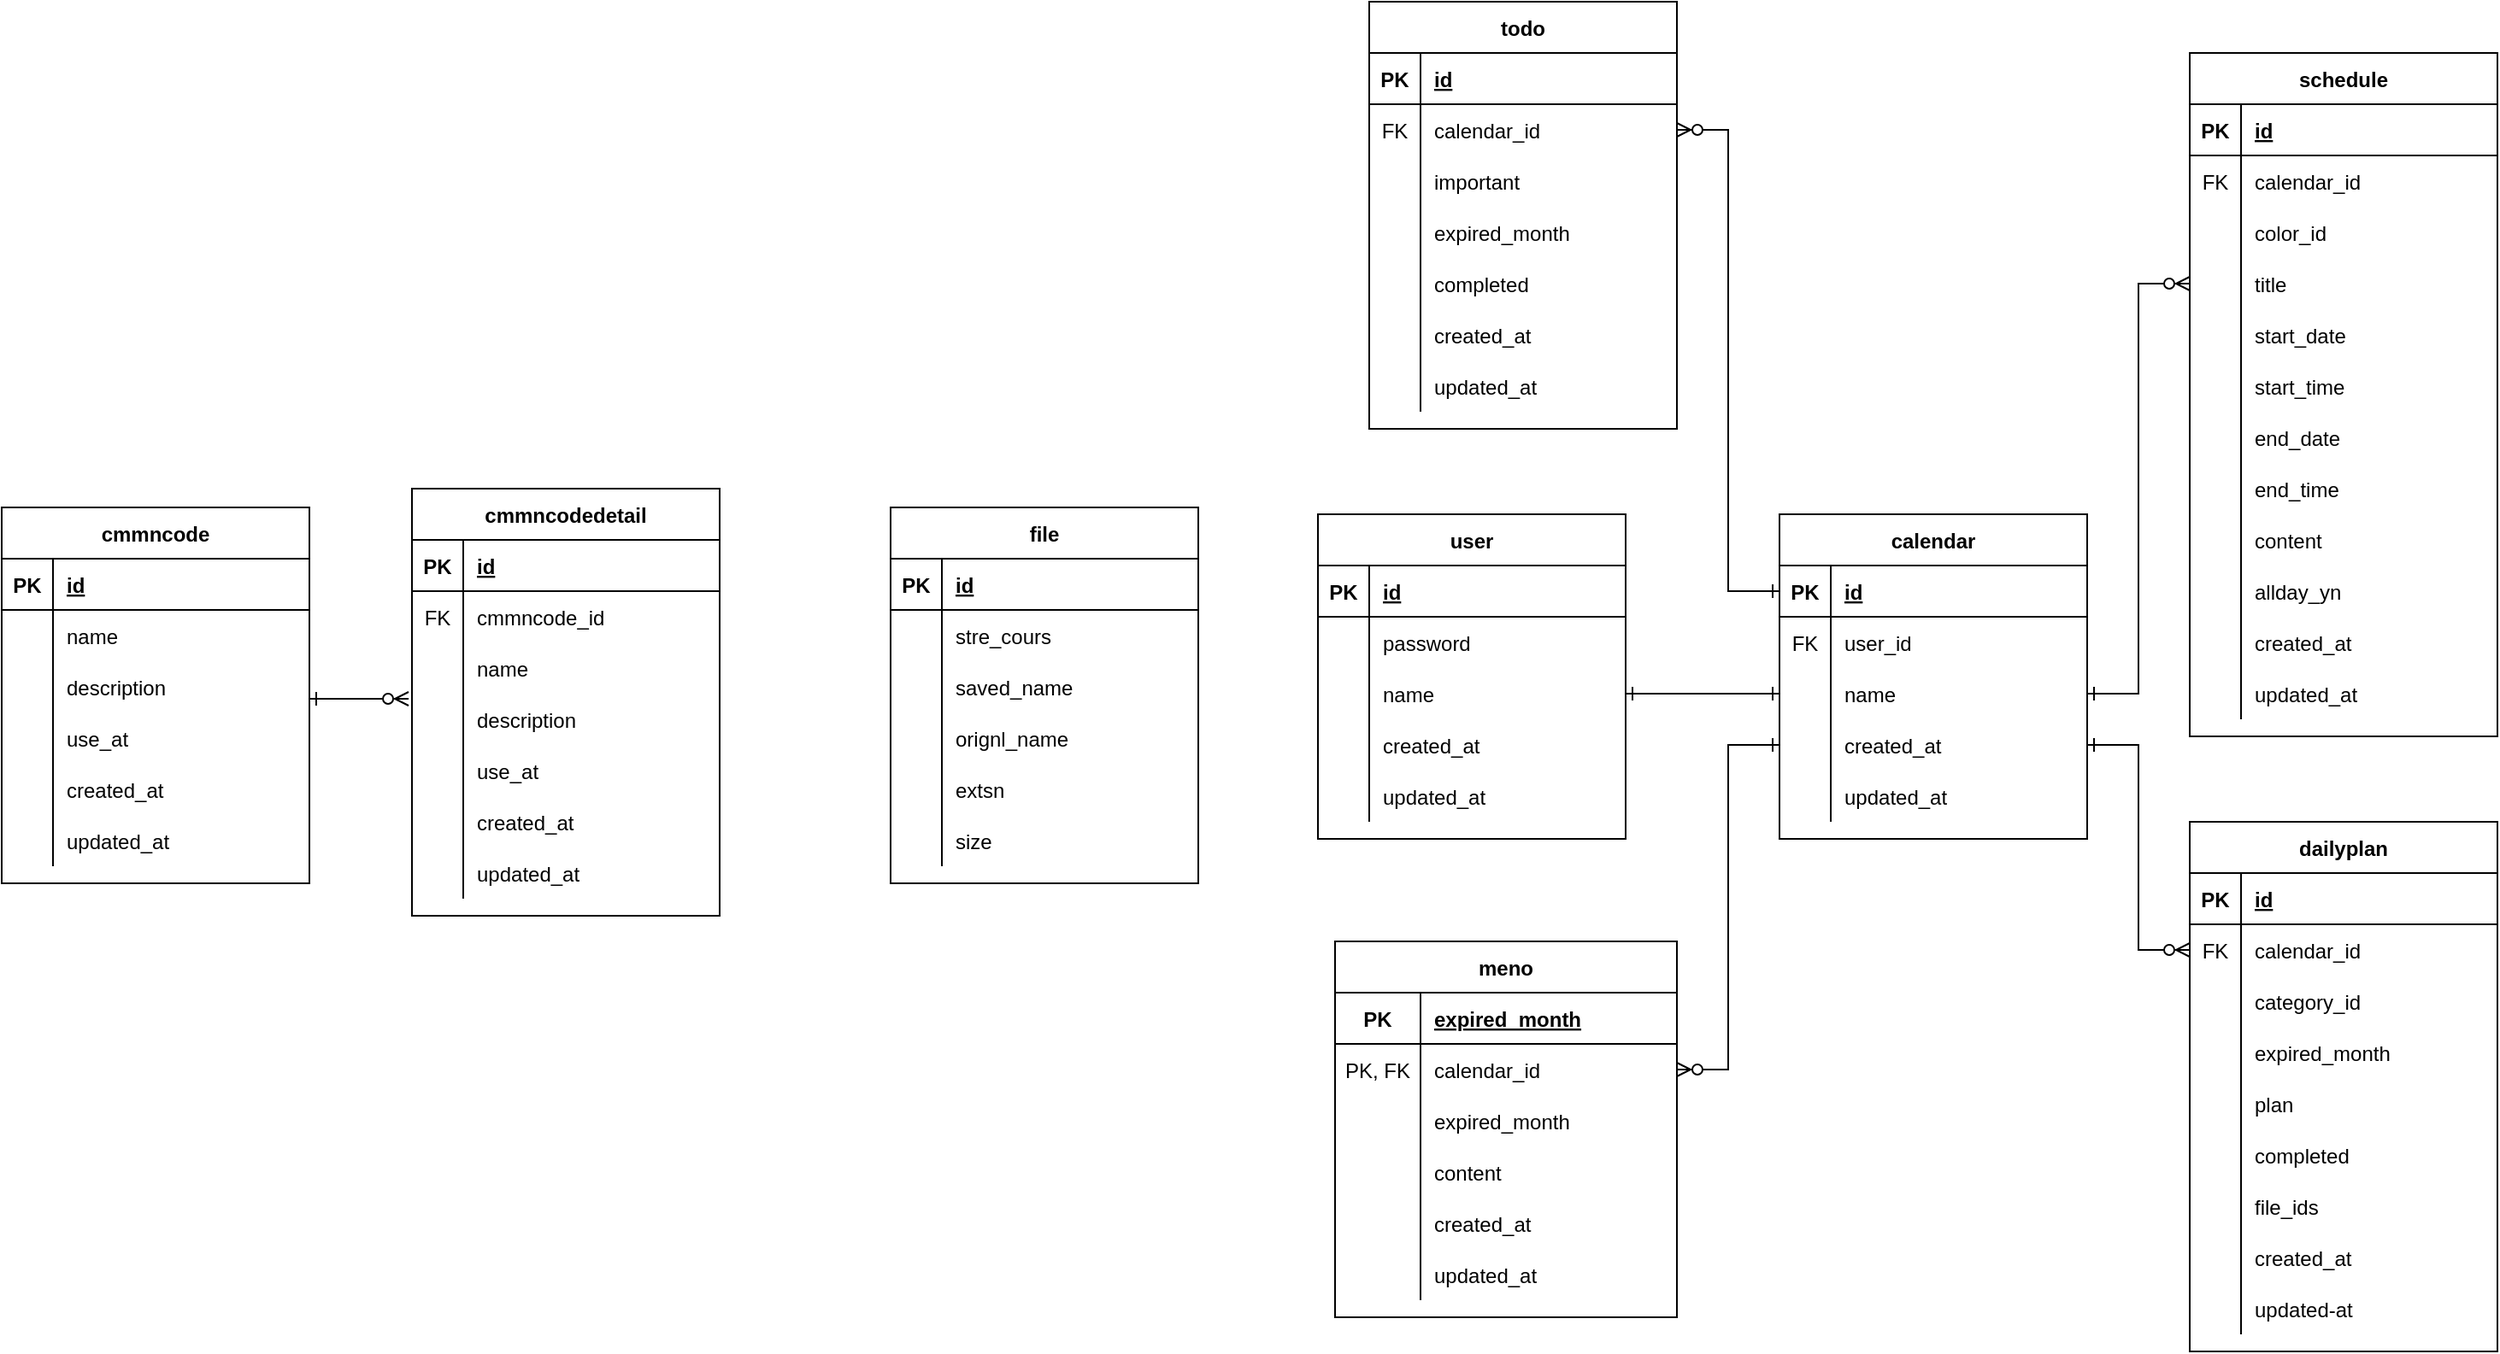 <mxfile version="19.0.2" type="device"><diagram id="45l9cEZeEfoBvo5BopI7" name="Page-1"><mxGraphModel dx="1422" dy="759" grid="1" gridSize="10" guides="1" tooltips="1" connect="1" arrows="1" fold="1" page="1" pageScale="1" pageWidth="827" pageHeight="1169" math="0" shadow="0"><root><mxCell id="0"/><mxCell id="1" parent="0"/><mxCell id="CgByvITrk_hhrlZxe8aW-1" value="cmmncode" style="shape=table;startSize=30;container=1;collapsible=1;childLayout=tableLayout;fixedRows=1;rowLines=0;fontStyle=1;align=center;resizeLast=1;" vertex="1" parent="1"><mxGeometry x="30" y="346" width="180" height="220" as="geometry"/></mxCell><mxCell id="CgByvITrk_hhrlZxe8aW-2" value="" style="shape=tableRow;horizontal=0;startSize=0;swimlaneHead=0;swimlaneBody=0;fillColor=none;collapsible=0;dropTarget=0;points=[[0,0.5],[1,0.5]];portConstraint=eastwest;top=0;left=0;right=0;bottom=1;" vertex="1" parent="CgByvITrk_hhrlZxe8aW-1"><mxGeometry y="30" width="180" height="30" as="geometry"/></mxCell><mxCell id="CgByvITrk_hhrlZxe8aW-3" value="PK" style="shape=partialRectangle;connectable=0;fillColor=none;top=0;left=0;bottom=0;right=0;fontStyle=1;overflow=hidden;" vertex="1" parent="CgByvITrk_hhrlZxe8aW-2"><mxGeometry width="30" height="30" as="geometry"><mxRectangle width="30" height="30" as="alternateBounds"/></mxGeometry></mxCell><mxCell id="CgByvITrk_hhrlZxe8aW-4" value="id" style="shape=partialRectangle;connectable=0;fillColor=none;top=0;left=0;bottom=0;right=0;align=left;spacingLeft=6;fontStyle=5;overflow=hidden;" vertex="1" parent="CgByvITrk_hhrlZxe8aW-2"><mxGeometry x="30" width="150" height="30" as="geometry"><mxRectangle width="150" height="30" as="alternateBounds"/></mxGeometry></mxCell><mxCell id="CgByvITrk_hhrlZxe8aW-5" value="" style="shape=tableRow;horizontal=0;startSize=0;swimlaneHead=0;swimlaneBody=0;fillColor=none;collapsible=0;dropTarget=0;points=[[0,0.5],[1,0.5]];portConstraint=eastwest;top=0;left=0;right=0;bottom=0;" vertex="1" parent="CgByvITrk_hhrlZxe8aW-1"><mxGeometry y="60" width="180" height="30" as="geometry"/></mxCell><mxCell id="CgByvITrk_hhrlZxe8aW-6" value="" style="shape=partialRectangle;connectable=0;fillColor=none;top=0;left=0;bottom=0;right=0;editable=1;overflow=hidden;" vertex="1" parent="CgByvITrk_hhrlZxe8aW-5"><mxGeometry width="30" height="30" as="geometry"><mxRectangle width="30" height="30" as="alternateBounds"/></mxGeometry></mxCell><mxCell id="CgByvITrk_hhrlZxe8aW-7" value="name" style="shape=partialRectangle;connectable=0;fillColor=none;top=0;left=0;bottom=0;right=0;align=left;spacingLeft=6;overflow=hidden;" vertex="1" parent="CgByvITrk_hhrlZxe8aW-5"><mxGeometry x="30" width="150" height="30" as="geometry"><mxRectangle width="150" height="30" as="alternateBounds"/></mxGeometry></mxCell><mxCell id="CgByvITrk_hhrlZxe8aW-8" value="" style="shape=tableRow;horizontal=0;startSize=0;swimlaneHead=0;swimlaneBody=0;fillColor=none;collapsible=0;dropTarget=0;points=[[0,0.5],[1,0.5]];portConstraint=eastwest;top=0;left=0;right=0;bottom=0;" vertex="1" parent="CgByvITrk_hhrlZxe8aW-1"><mxGeometry y="90" width="180" height="30" as="geometry"/></mxCell><mxCell id="CgByvITrk_hhrlZxe8aW-9" value="" style="shape=partialRectangle;connectable=0;fillColor=none;top=0;left=0;bottom=0;right=0;editable=1;overflow=hidden;" vertex="1" parent="CgByvITrk_hhrlZxe8aW-8"><mxGeometry width="30" height="30" as="geometry"><mxRectangle width="30" height="30" as="alternateBounds"/></mxGeometry></mxCell><mxCell id="CgByvITrk_hhrlZxe8aW-10" value="description" style="shape=partialRectangle;connectable=0;fillColor=none;top=0;left=0;bottom=0;right=0;align=left;spacingLeft=6;overflow=hidden;" vertex="1" parent="CgByvITrk_hhrlZxe8aW-8"><mxGeometry x="30" width="150" height="30" as="geometry"><mxRectangle width="150" height="30" as="alternateBounds"/></mxGeometry></mxCell><mxCell id="CgByvITrk_hhrlZxe8aW-11" value="" style="shape=tableRow;horizontal=0;startSize=0;swimlaneHead=0;swimlaneBody=0;fillColor=none;collapsible=0;dropTarget=0;points=[[0,0.5],[1,0.5]];portConstraint=eastwest;top=0;left=0;right=0;bottom=0;" vertex="1" parent="CgByvITrk_hhrlZxe8aW-1"><mxGeometry y="120" width="180" height="30" as="geometry"/></mxCell><mxCell id="CgByvITrk_hhrlZxe8aW-12" value="" style="shape=partialRectangle;connectable=0;fillColor=none;top=0;left=0;bottom=0;right=0;editable=1;overflow=hidden;" vertex="1" parent="CgByvITrk_hhrlZxe8aW-11"><mxGeometry width="30" height="30" as="geometry"><mxRectangle width="30" height="30" as="alternateBounds"/></mxGeometry></mxCell><mxCell id="CgByvITrk_hhrlZxe8aW-13" value="use_at" style="shape=partialRectangle;connectable=0;fillColor=none;top=0;left=0;bottom=0;right=0;align=left;spacingLeft=6;overflow=hidden;" vertex="1" parent="CgByvITrk_hhrlZxe8aW-11"><mxGeometry x="30" width="150" height="30" as="geometry"><mxRectangle width="150" height="30" as="alternateBounds"/></mxGeometry></mxCell><mxCell id="CgByvITrk_hhrlZxe8aW-17" value="" style="shape=tableRow;horizontal=0;startSize=0;swimlaneHead=0;swimlaneBody=0;fillColor=none;collapsible=0;dropTarget=0;points=[[0,0.5],[1,0.5]];portConstraint=eastwest;top=0;left=0;right=0;bottom=0;" vertex="1" parent="CgByvITrk_hhrlZxe8aW-1"><mxGeometry y="150" width="180" height="30" as="geometry"/></mxCell><mxCell id="CgByvITrk_hhrlZxe8aW-18" value="" style="shape=partialRectangle;connectable=0;fillColor=none;top=0;left=0;bottom=0;right=0;editable=1;overflow=hidden;" vertex="1" parent="CgByvITrk_hhrlZxe8aW-17"><mxGeometry width="30" height="30" as="geometry"><mxRectangle width="30" height="30" as="alternateBounds"/></mxGeometry></mxCell><mxCell id="CgByvITrk_hhrlZxe8aW-19" value="created_at" style="shape=partialRectangle;connectable=0;fillColor=none;top=0;left=0;bottom=0;right=0;align=left;spacingLeft=6;overflow=hidden;" vertex="1" parent="CgByvITrk_hhrlZxe8aW-17"><mxGeometry x="30" width="150" height="30" as="geometry"><mxRectangle width="150" height="30" as="alternateBounds"/></mxGeometry></mxCell><mxCell id="CgByvITrk_hhrlZxe8aW-20" value="" style="shape=tableRow;horizontal=0;startSize=0;swimlaneHead=0;swimlaneBody=0;fillColor=none;collapsible=0;dropTarget=0;points=[[0,0.5],[1,0.5]];portConstraint=eastwest;top=0;left=0;right=0;bottom=0;" vertex="1" parent="CgByvITrk_hhrlZxe8aW-1"><mxGeometry y="180" width="180" height="30" as="geometry"/></mxCell><mxCell id="CgByvITrk_hhrlZxe8aW-21" value="" style="shape=partialRectangle;connectable=0;fillColor=none;top=0;left=0;bottom=0;right=0;editable=1;overflow=hidden;" vertex="1" parent="CgByvITrk_hhrlZxe8aW-20"><mxGeometry width="30" height="30" as="geometry"><mxRectangle width="30" height="30" as="alternateBounds"/></mxGeometry></mxCell><mxCell id="CgByvITrk_hhrlZxe8aW-22" value="updated_at" style="shape=partialRectangle;connectable=0;fillColor=none;top=0;left=0;bottom=0;right=0;align=left;spacingLeft=6;overflow=hidden;" vertex="1" parent="CgByvITrk_hhrlZxe8aW-20"><mxGeometry x="30" width="150" height="30" as="geometry"><mxRectangle width="150" height="30" as="alternateBounds"/></mxGeometry></mxCell><mxCell id="CgByvITrk_hhrlZxe8aW-23" value="cmmncodedetail" style="shape=table;startSize=30;container=1;collapsible=1;childLayout=tableLayout;fixedRows=1;rowLines=0;fontStyle=1;align=center;resizeLast=1;" vertex="1" parent="1"><mxGeometry x="270" y="335" width="180" height="250" as="geometry"/></mxCell><mxCell id="CgByvITrk_hhrlZxe8aW-24" value="" style="shape=tableRow;horizontal=0;startSize=0;swimlaneHead=0;swimlaneBody=0;fillColor=none;collapsible=0;dropTarget=0;points=[[0,0.5],[1,0.5]];portConstraint=eastwest;top=0;left=0;right=0;bottom=1;" vertex="1" parent="CgByvITrk_hhrlZxe8aW-23"><mxGeometry y="30" width="180" height="30" as="geometry"/></mxCell><mxCell id="CgByvITrk_hhrlZxe8aW-25" value="PK" style="shape=partialRectangle;connectable=0;fillColor=none;top=0;left=0;bottom=0;right=0;fontStyle=1;overflow=hidden;" vertex="1" parent="CgByvITrk_hhrlZxe8aW-24"><mxGeometry width="30" height="30" as="geometry"><mxRectangle width="30" height="30" as="alternateBounds"/></mxGeometry></mxCell><mxCell id="CgByvITrk_hhrlZxe8aW-26" value="id" style="shape=partialRectangle;connectable=0;fillColor=none;top=0;left=0;bottom=0;right=0;align=left;spacingLeft=6;fontStyle=5;overflow=hidden;" vertex="1" parent="CgByvITrk_hhrlZxe8aW-24"><mxGeometry x="30" width="150" height="30" as="geometry"><mxRectangle width="150" height="30" as="alternateBounds"/></mxGeometry></mxCell><mxCell id="CgByvITrk_hhrlZxe8aW-27" value="" style="shape=tableRow;horizontal=0;startSize=0;swimlaneHead=0;swimlaneBody=0;fillColor=none;collapsible=0;dropTarget=0;points=[[0,0.5],[1,0.5]];portConstraint=eastwest;top=0;left=0;right=0;bottom=0;" vertex="1" parent="CgByvITrk_hhrlZxe8aW-23"><mxGeometry y="60" width="180" height="30" as="geometry"/></mxCell><mxCell id="CgByvITrk_hhrlZxe8aW-28" value="FK" style="shape=partialRectangle;connectable=0;fillColor=none;top=0;left=0;bottom=0;right=0;editable=1;overflow=hidden;" vertex="1" parent="CgByvITrk_hhrlZxe8aW-27"><mxGeometry width="30" height="30" as="geometry"><mxRectangle width="30" height="30" as="alternateBounds"/></mxGeometry></mxCell><mxCell id="CgByvITrk_hhrlZxe8aW-29" value="cmmncode_id" style="shape=partialRectangle;connectable=0;fillColor=none;top=0;left=0;bottom=0;right=0;align=left;spacingLeft=6;overflow=hidden;" vertex="1" parent="CgByvITrk_hhrlZxe8aW-27"><mxGeometry x="30" width="150" height="30" as="geometry"><mxRectangle width="150" height="30" as="alternateBounds"/></mxGeometry></mxCell><mxCell id="CgByvITrk_hhrlZxe8aW-42" value="" style="shape=tableRow;horizontal=0;startSize=0;swimlaneHead=0;swimlaneBody=0;fillColor=none;collapsible=0;dropTarget=0;points=[[0,0.5],[1,0.5]];portConstraint=eastwest;top=0;left=0;right=0;bottom=0;" vertex="1" parent="CgByvITrk_hhrlZxe8aW-23"><mxGeometry y="90" width="180" height="30" as="geometry"/></mxCell><mxCell id="CgByvITrk_hhrlZxe8aW-43" value="" style="shape=partialRectangle;connectable=0;fillColor=none;top=0;left=0;bottom=0;right=0;editable=1;overflow=hidden;" vertex="1" parent="CgByvITrk_hhrlZxe8aW-42"><mxGeometry width="30" height="30" as="geometry"><mxRectangle width="30" height="30" as="alternateBounds"/></mxGeometry></mxCell><mxCell id="CgByvITrk_hhrlZxe8aW-44" value="name" style="shape=partialRectangle;connectable=0;fillColor=none;top=0;left=0;bottom=0;right=0;align=left;spacingLeft=6;overflow=hidden;" vertex="1" parent="CgByvITrk_hhrlZxe8aW-42"><mxGeometry x="30" width="150" height="30" as="geometry"><mxRectangle width="150" height="30" as="alternateBounds"/></mxGeometry></mxCell><mxCell id="CgByvITrk_hhrlZxe8aW-30" value="" style="shape=tableRow;horizontal=0;startSize=0;swimlaneHead=0;swimlaneBody=0;fillColor=none;collapsible=0;dropTarget=0;points=[[0,0.5],[1,0.5]];portConstraint=eastwest;top=0;left=0;right=0;bottom=0;" vertex="1" parent="CgByvITrk_hhrlZxe8aW-23"><mxGeometry y="120" width="180" height="30" as="geometry"/></mxCell><mxCell id="CgByvITrk_hhrlZxe8aW-31" value="" style="shape=partialRectangle;connectable=0;fillColor=none;top=0;left=0;bottom=0;right=0;editable=1;overflow=hidden;" vertex="1" parent="CgByvITrk_hhrlZxe8aW-30"><mxGeometry width="30" height="30" as="geometry"><mxRectangle width="30" height="30" as="alternateBounds"/></mxGeometry></mxCell><mxCell id="CgByvITrk_hhrlZxe8aW-32" value="description" style="shape=partialRectangle;connectable=0;fillColor=none;top=0;left=0;bottom=0;right=0;align=left;spacingLeft=6;overflow=hidden;" vertex="1" parent="CgByvITrk_hhrlZxe8aW-30"><mxGeometry x="30" width="150" height="30" as="geometry"><mxRectangle width="150" height="30" as="alternateBounds"/></mxGeometry></mxCell><mxCell id="CgByvITrk_hhrlZxe8aW-33" value="" style="shape=tableRow;horizontal=0;startSize=0;swimlaneHead=0;swimlaneBody=0;fillColor=none;collapsible=0;dropTarget=0;points=[[0,0.5],[1,0.5]];portConstraint=eastwest;top=0;left=0;right=0;bottom=0;" vertex="1" parent="CgByvITrk_hhrlZxe8aW-23"><mxGeometry y="150" width="180" height="30" as="geometry"/></mxCell><mxCell id="CgByvITrk_hhrlZxe8aW-34" value="" style="shape=partialRectangle;connectable=0;fillColor=none;top=0;left=0;bottom=0;right=0;editable=1;overflow=hidden;" vertex="1" parent="CgByvITrk_hhrlZxe8aW-33"><mxGeometry width="30" height="30" as="geometry"><mxRectangle width="30" height="30" as="alternateBounds"/></mxGeometry></mxCell><mxCell id="CgByvITrk_hhrlZxe8aW-35" value="use_at" style="shape=partialRectangle;connectable=0;fillColor=none;top=0;left=0;bottom=0;right=0;align=left;spacingLeft=6;overflow=hidden;" vertex="1" parent="CgByvITrk_hhrlZxe8aW-33"><mxGeometry x="30" width="150" height="30" as="geometry"><mxRectangle width="150" height="30" as="alternateBounds"/></mxGeometry></mxCell><mxCell id="CgByvITrk_hhrlZxe8aW-36" value="" style="shape=tableRow;horizontal=0;startSize=0;swimlaneHead=0;swimlaneBody=0;fillColor=none;collapsible=0;dropTarget=0;points=[[0,0.5],[1,0.5]];portConstraint=eastwest;top=0;left=0;right=0;bottom=0;" vertex="1" parent="CgByvITrk_hhrlZxe8aW-23"><mxGeometry y="180" width="180" height="30" as="geometry"/></mxCell><mxCell id="CgByvITrk_hhrlZxe8aW-37" value="" style="shape=partialRectangle;connectable=0;fillColor=none;top=0;left=0;bottom=0;right=0;editable=1;overflow=hidden;" vertex="1" parent="CgByvITrk_hhrlZxe8aW-36"><mxGeometry width="30" height="30" as="geometry"><mxRectangle width="30" height="30" as="alternateBounds"/></mxGeometry></mxCell><mxCell id="CgByvITrk_hhrlZxe8aW-38" value="created_at" style="shape=partialRectangle;connectable=0;fillColor=none;top=0;left=0;bottom=0;right=0;align=left;spacingLeft=6;overflow=hidden;" vertex="1" parent="CgByvITrk_hhrlZxe8aW-36"><mxGeometry x="30" width="150" height="30" as="geometry"><mxRectangle width="150" height="30" as="alternateBounds"/></mxGeometry></mxCell><mxCell id="CgByvITrk_hhrlZxe8aW-39" value="" style="shape=tableRow;horizontal=0;startSize=0;swimlaneHead=0;swimlaneBody=0;fillColor=none;collapsible=0;dropTarget=0;points=[[0,0.5],[1,0.5]];portConstraint=eastwest;top=0;left=0;right=0;bottom=0;" vertex="1" parent="CgByvITrk_hhrlZxe8aW-23"><mxGeometry y="210" width="180" height="30" as="geometry"/></mxCell><mxCell id="CgByvITrk_hhrlZxe8aW-40" value="" style="shape=partialRectangle;connectable=0;fillColor=none;top=0;left=0;bottom=0;right=0;editable=1;overflow=hidden;" vertex="1" parent="CgByvITrk_hhrlZxe8aW-39"><mxGeometry width="30" height="30" as="geometry"><mxRectangle width="30" height="30" as="alternateBounds"/></mxGeometry></mxCell><mxCell id="CgByvITrk_hhrlZxe8aW-41" value="updated_at" style="shape=partialRectangle;connectable=0;fillColor=none;top=0;left=0;bottom=0;right=0;align=left;spacingLeft=6;overflow=hidden;" vertex="1" parent="CgByvITrk_hhrlZxe8aW-39"><mxGeometry x="30" width="150" height="30" as="geometry"><mxRectangle width="150" height="30" as="alternateBounds"/></mxGeometry></mxCell><mxCell id="CgByvITrk_hhrlZxe8aW-45" value="" style="edgeStyle=entityRelationEdgeStyle;fontSize=12;html=1;endArrow=ERzeroToMany;endFill=1;rounded=0;entryX=-0.011;entryY=0.1;entryDx=0;entryDy=0;entryPerimeter=0;startArrow=ERone;startFill=0;" edge="1" parent="1" target="CgByvITrk_hhrlZxe8aW-30"><mxGeometry width="100" height="100" relative="1" as="geometry"><mxPoint x="210" y="458" as="sourcePoint"/><mxPoint x="320" y="615" as="targetPoint"/></mxGeometry></mxCell><mxCell id="CgByvITrk_hhrlZxe8aW-65" value="file" style="shape=table;startSize=30;container=1;collapsible=1;childLayout=tableLayout;fixedRows=1;rowLines=0;fontStyle=1;align=center;resizeLast=1;" vertex="1" parent="1"><mxGeometry x="550" y="346" width="180" height="220" as="geometry"/></mxCell><mxCell id="CgByvITrk_hhrlZxe8aW-66" value="" style="shape=tableRow;horizontal=0;startSize=0;swimlaneHead=0;swimlaneBody=0;fillColor=none;collapsible=0;dropTarget=0;points=[[0,0.5],[1,0.5]];portConstraint=eastwest;top=0;left=0;right=0;bottom=1;" vertex="1" parent="CgByvITrk_hhrlZxe8aW-65"><mxGeometry y="30" width="180" height="30" as="geometry"/></mxCell><mxCell id="CgByvITrk_hhrlZxe8aW-67" value="PK" style="shape=partialRectangle;connectable=0;fillColor=none;top=0;left=0;bottom=0;right=0;fontStyle=1;overflow=hidden;" vertex="1" parent="CgByvITrk_hhrlZxe8aW-66"><mxGeometry width="30" height="30" as="geometry"><mxRectangle width="30" height="30" as="alternateBounds"/></mxGeometry></mxCell><mxCell id="CgByvITrk_hhrlZxe8aW-68" value="id" style="shape=partialRectangle;connectable=0;fillColor=none;top=0;left=0;bottom=0;right=0;align=left;spacingLeft=6;fontStyle=5;overflow=hidden;" vertex="1" parent="CgByvITrk_hhrlZxe8aW-66"><mxGeometry x="30" width="150" height="30" as="geometry"><mxRectangle width="150" height="30" as="alternateBounds"/></mxGeometry></mxCell><mxCell id="CgByvITrk_hhrlZxe8aW-75" value="" style="shape=tableRow;horizontal=0;startSize=0;swimlaneHead=0;swimlaneBody=0;fillColor=none;collapsible=0;dropTarget=0;points=[[0,0.5],[1,0.5]];portConstraint=eastwest;top=0;left=0;right=0;bottom=0;" vertex="1" parent="CgByvITrk_hhrlZxe8aW-65"><mxGeometry y="60" width="180" height="30" as="geometry"/></mxCell><mxCell id="CgByvITrk_hhrlZxe8aW-76" value="" style="shape=partialRectangle;connectable=0;fillColor=none;top=0;left=0;bottom=0;right=0;editable=1;overflow=hidden;" vertex="1" parent="CgByvITrk_hhrlZxe8aW-75"><mxGeometry width="30" height="30" as="geometry"><mxRectangle width="30" height="30" as="alternateBounds"/></mxGeometry></mxCell><mxCell id="CgByvITrk_hhrlZxe8aW-77" value="stre_cours" style="shape=partialRectangle;connectable=0;fillColor=none;top=0;left=0;bottom=0;right=0;align=left;spacingLeft=6;overflow=hidden;" vertex="1" parent="CgByvITrk_hhrlZxe8aW-75"><mxGeometry x="30" width="150" height="30" as="geometry"><mxRectangle width="150" height="30" as="alternateBounds"/></mxGeometry></mxCell><mxCell id="CgByvITrk_hhrlZxe8aW-78" value="" style="shape=tableRow;horizontal=0;startSize=0;swimlaneHead=0;swimlaneBody=0;fillColor=none;collapsible=0;dropTarget=0;points=[[0,0.5],[1,0.5]];portConstraint=eastwest;top=0;left=0;right=0;bottom=0;" vertex="1" parent="CgByvITrk_hhrlZxe8aW-65"><mxGeometry y="90" width="180" height="30" as="geometry"/></mxCell><mxCell id="CgByvITrk_hhrlZxe8aW-79" value="" style="shape=partialRectangle;connectable=0;fillColor=none;top=0;left=0;bottom=0;right=0;editable=1;overflow=hidden;" vertex="1" parent="CgByvITrk_hhrlZxe8aW-78"><mxGeometry width="30" height="30" as="geometry"><mxRectangle width="30" height="30" as="alternateBounds"/></mxGeometry></mxCell><mxCell id="CgByvITrk_hhrlZxe8aW-80" value="saved_name" style="shape=partialRectangle;connectable=0;fillColor=none;top=0;left=0;bottom=0;right=0;align=left;spacingLeft=6;overflow=hidden;" vertex="1" parent="CgByvITrk_hhrlZxe8aW-78"><mxGeometry x="30" width="150" height="30" as="geometry"><mxRectangle width="150" height="30" as="alternateBounds"/></mxGeometry></mxCell><mxCell id="CgByvITrk_hhrlZxe8aW-81" value="" style="shape=tableRow;horizontal=0;startSize=0;swimlaneHead=0;swimlaneBody=0;fillColor=none;collapsible=0;dropTarget=0;points=[[0,0.5],[1,0.5]];portConstraint=eastwest;top=0;left=0;right=0;bottom=0;" vertex="1" parent="CgByvITrk_hhrlZxe8aW-65"><mxGeometry y="120" width="180" height="30" as="geometry"/></mxCell><mxCell id="CgByvITrk_hhrlZxe8aW-82" value="" style="shape=partialRectangle;connectable=0;fillColor=none;top=0;left=0;bottom=0;right=0;editable=1;overflow=hidden;" vertex="1" parent="CgByvITrk_hhrlZxe8aW-81"><mxGeometry width="30" height="30" as="geometry"><mxRectangle width="30" height="30" as="alternateBounds"/></mxGeometry></mxCell><mxCell id="CgByvITrk_hhrlZxe8aW-83" value="orignl_name" style="shape=partialRectangle;connectable=0;fillColor=none;top=0;left=0;bottom=0;right=0;align=left;spacingLeft=6;overflow=hidden;" vertex="1" parent="CgByvITrk_hhrlZxe8aW-81"><mxGeometry x="30" width="150" height="30" as="geometry"><mxRectangle width="150" height="30" as="alternateBounds"/></mxGeometry></mxCell><mxCell id="CgByvITrk_hhrlZxe8aW-84" value="" style="shape=tableRow;horizontal=0;startSize=0;swimlaneHead=0;swimlaneBody=0;fillColor=none;collapsible=0;dropTarget=0;points=[[0,0.5],[1,0.5]];portConstraint=eastwest;top=0;left=0;right=0;bottom=0;" vertex="1" parent="CgByvITrk_hhrlZxe8aW-65"><mxGeometry y="150" width="180" height="30" as="geometry"/></mxCell><mxCell id="CgByvITrk_hhrlZxe8aW-85" value="" style="shape=partialRectangle;connectable=0;fillColor=none;top=0;left=0;bottom=0;right=0;editable=1;overflow=hidden;" vertex="1" parent="CgByvITrk_hhrlZxe8aW-84"><mxGeometry width="30" height="30" as="geometry"><mxRectangle width="30" height="30" as="alternateBounds"/></mxGeometry></mxCell><mxCell id="CgByvITrk_hhrlZxe8aW-86" value="extsn" style="shape=partialRectangle;connectable=0;fillColor=none;top=0;left=0;bottom=0;right=0;align=left;spacingLeft=6;overflow=hidden;" vertex="1" parent="CgByvITrk_hhrlZxe8aW-84"><mxGeometry x="30" width="150" height="30" as="geometry"><mxRectangle width="150" height="30" as="alternateBounds"/></mxGeometry></mxCell><mxCell id="CgByvITrk_hhrlZxe8aW-87" value="" style="shape=tableRow;horizontal=0;startSize=0;swimlaneHead=0;swimlaneBody=0;fillColor=none;collapsible=0;dropTarget=0;points=[[0,0.5],[1,0.5]];portConstraint=eastwest;top=0;left=0;right=0;bottom=0;" vertex="1" parent="CgByvITrk_hhrlZxe8aW-65"><mxGeometry y="180" width="180" height="30" as="geometry"/></mxCell><mxCell id="CgByvITrk_hhrlZxe8aW-88" value="" style="shape=partialRectangle;connectable=0;fillColor=none;top=0;left=0;bottom=0;right=0;editable=1;overflow=hidden;" vertex="1" parent="CgByvITrk_hhrlZxe8aW-87"><mxGeometry width="30" height="30" as="geometry"><mxRectangle width="30" height="30" as="alternateBounds"/></mxGeometry></mxCell><mxCell id="CgByvITrk_hhrlZxe8aW-89" value="size" style="shape=partialRectangle;connectable=0;fillColor=none;top=0;left=0;bottom=0;right=0;align=left;spacingLeft=6;overflow=hidden;" vertex="1" parent="CgByvITrk_hhrlZxe8aW-87"><mxGeometry x="30" width="150" height="30" as="geometry"><mxRectangle width="150" height="30" as="alternateBounds"/></mxGeometry></mxCell><mxCell id="CgByvITrk_hhrlZxe8aW-90" value="todo" style="shape=table;startSize=30;container=1;collapsible=1;childLayout=tableLayout;fixedRows=1;rowLines=0;fontStyle=1;align=center;resizeLast=1;" vertex="1" parent="1"><mxGeometry x="830" y="50" width="180" height="250" as="geometry"/></mxCell><mxCell id="CgByvITrk_hhrlZxe8aW-91" value="" style="shape=tableRow;horizontal=0;startSize=0;swimlaneHead=0;swimlaneBody=0;fillColor=none;collapsible=0;dropTarget=0;points=[[0,0.5],[1,0.5]];portConstraint=eastwest;top=0;left=0;right=0;bottom=1;" vertex="1" parent="CgByvITrk_hhrlZxe8aW-90"><mxGeometry y="30" width="180" height="30" as="geometry"/></mxCell><mxCell id="CgByvITrk_hhrlZxe8aW-92" value="PK" style="shape=partialRectangle;connectable=0;fillColor=none;top=0;left=0;bottom=0;right=0;fontStyle=1;overflow=hidden;" vertex="1" parent="CgByvITrk_hhrlZxe8aW-91"><mxGeometry width="30" height="30" as="geometry"><mxRectangle width="30" height="30" as="alternateBounds"/></mxGeometry></mxCell><mxCell id="CgByvITrk_hhrlZxe8aW-93" value="id" style="shape=partialRectangle;connectable=0;fillColor=none;top=0;left=0;bottom=0;right=0;align=left;spacingLeft=6;fontStyle=5;overflow=hidden;" vertex="1" parent="CgByvITrk_hhrlZxe8aW-91"><mxGeometry x="30" width="150" height="30" as="geometry"><mxRectangle width="150" height="30" as="alternateBounds"/></mxGeometry></mxCell><mxCell id="CgByvITrk_hhrlZxe8aW-94" value="" style="shape=tableRow;horizontal=0;startSize=0;swimlaneHead=0;swimlaneBody=0;fillColor=none;collapsible=0;dropTarget=0;points=[[0,0.5],[1,0.5]];portConstraint=eastwest;top=0;left=0;right=0;bottom=0;" vertex="1" parent="CgByvITrk_hhrlZxe8aW-90"><mxGeometry y="60" width="180" height="30" as="geometry"/></mxCell><mxCell id="CgByvITrk_hhrlZxe8aW-95" value="FK" style="shape=partialRectangle;connectable=0;fillColor=none;top=0;left=0;bottom=0;right=0;editable=1;overflow=hidden;" vertex="1" parent="CgByvITrk_hhrlZxe8aW-94"><mxGeometry width="30" height="30" as="geometry"><mxRectangle width="30" height="30" as="alternateBounds"/></mxGeometry></mxCell><mxCell id="CgByvITrk_hhrlZxe8aW-96" value="calendar_id" style="shape=partialRectangle;connectable=0;fillColor=none;top=0;left=0;bottom=0;right=0;align=left;spacingLeft=6;overflow=hidden;" vertex="1" parent="CgByvITrk_hhrlZxe8aW-94"><mxGeometry x="30" width="150" height="30" as="geometry"><mxRectangle width="150" height="30" as="alternateBounds"/></mxGeometry></mxCell><mxCell id="CgByvITrk_hhrlZxe8aW-97" value="" style="shape=tableRow;horizontal=0;startSize=0;swimlaneHead=0;swimlaneBody=0;fillColor=none;collapsible=0;dropTarget=0;points=[[0,0.5],[1,0.5]];portConstraint=eastwest;top=0;left=0;right=0;bottom=0;" vertex="1" parent="CgByvITrk_hhrlZxe8aW-90"><mxGeometry y="90" width="180" height="30" as="geometry"/></mxCell><mxCell id="CgByvITrk_hhrlZxe8aW-98" value="" style="shape=partialRectangle;connectable=0;fillColor=none;top=0;left=0;bottom=0;right=0;editable=1;overflow=hidden;" vertex="1" parent="CgByvITrk_hhrlZxe8aW-97"><mxGeometry width="30" height="30" as="geometry"><mxRectangle width="30" height="30" as="alternateBounds"/></mxGeometry></mxCell><mxCell id="CgByvITrk_hhrlZxe8aW-99" value="important" style="shape=partialRectangle;connectable=0;fillColor=none;top=0;left=0;bottom=0;right=0;align=left;spacingLeft=6;overflow=hidden;" vertex="1" parent="CgByvITrk_hhrlZxe8aW-97"><mxGeometry x="30" width="150" height="30" as="geometry"><mxRectangle width="150" height="30" as="alternateBounds"/></mxGeometry></mxCell><mxCell id="CgByvITrk_hhrlZxe8aW-100" value="" style="shape=tableRow;horizontal=0;startSize=0;swimlaneHead=0;swimlaneBody=0;fillColor=none;collapsible=0;dropTarget=0;points=[[0,0.5],[1,0.5]];portConstraint=eastwest;top=0;left=0;right=0;bottom=0;" vertex="1" parent="CgByvITrk_hhrlZxe8aW-90"><mxGeometry y="120" width="180" height="30" as="geometry"/></mxCell><mxCell id="CgByvITrk_hhrlZxe8aW-101" value="" style="shape=partialRectangle;connectable=0;fillColor=none;top=0;left=0;bottom=0;right=0;editable=1;overflow=hidden;" vertex="1" parent="CgByvITrk_hhrlZxe8aW-100"><mxGeometry width="30" height="30" as="geometry"><mxRectangle width="30" height="30" as="alternateBounds"/></mxGeometry></mxCell><mxCell id="CgByvITrk_hhrlZxe8aW-102" value="expired_month" style="shape=partialRectangle;connectable=0;fillColor=none;top=0;left=0;bottom=0;right=0;align=left;spacingLeft=6;overflow=hidden;" vertex="1" parent="CgByvITrk_hhrlZxe8aW-100"><mxGeometry x="30" width="150" height="30" as="geometry"><mxRectangle width="150" height="30" as="alternateBounds"/></mxGeometry></mxCell><mxCell id="CgByvITrk_hhrlZxe8aW-103" value="" style="shape=tableRow;horizontal=0;startSize=0;swimlaneHead=0;swimlaneBody=0;fillColor=none;collapsible=0;dropTarget=0;points=[[0,0.5],[1,0.5]];portConstraint=eastwest;top=0;left=0;right=0;bottom=0;" vertex="1" parent="CgByvITrk_hhrlZxe8aW-90"><mxGeometry y="150" width="180" height="30" as="geometry"/></mxCell><mxCell id="CgByvITrk_hhrlZxe8aW-104" value="" style="shape=partialRectangle;connectable=0;fillColor=none;top=0;left=0;bottom=0;right=0;editable=1;overflow=hidden;" vertex="1" parent="CgByvITrk_hhrlZxe8aW-103"><mxGeometry width="30" height="30" as="geometry"><mxRectangle width="30" height="30" as="alternateBounds"/></mxGeometry></mxCell><mxCell id="CgByvITrk_hhrlZxe8aW-105" value="completed" style="shape=partialRectangle;connectable=0;fillColor=none;top=0;left=0;bottom=0;right=0;align=left;spacingLeft=6;overflow=hidden;" vertex="1" parent="CgByvITrk_hhrlZxe8aW-103"><mxGeometry x="30" width="150" height="30" as="geometry"><mxRectangle width="150" height="30" as="alternateBounds"/></mxGeometry></mxCell><mxCell id="CgByvITrk_hhrlZxe8aW-106" value="" style="shape=tableRow;horizontal=0;startSize=0;swimlaneHead=0;swimlaneBody=0;fillColor=none;collapsible=0;dropTarget=0;points=[[0,0.5],[1,0.5]];portConstraint=eastwest;top=0;left=0;right=0;bottom=0;" vertex="1" parent="CgByvITrk_hhrlZxe8aW-90"><mxGeometry y="180" width="180" height="30" as="geometry"/></mxCell><mxCell id="CgByvITrk_hhrlZxe8aW-107" value="" style="shape=partialRectangle;connectable=0;fillColor=none;top=0;left=0;bottom=0;right=0;editable=1;overflow=hidden;" vertex="1" parent="CgByvITrk_hhrlZxe8aW-106"><mxGeometry width="30" height="30" as="geometry"><mxRectangle width="30" height="30" as="alternateBounds"/></mxGeometry></mxCell><mxCell id="CgByvITrk_hhrlZxe8aW-108" value="created_at" style="shape=partialRectangle;connectable=0;fillColor=none;top=0;left=0;bottom=0;right=0;align=left;spacingLeft=6;overflow=hidden;" vertex="1" parent="CgByvITrk_hhrlZxe8aW-106"><mxGeometry x="30" width="150" height="30" as="geometry"><mxRectangle width="150" height="30" as="alternateBounds"/></mxGeometry></mxCell><mxCell id="CgByvITrk_hhrlZxe8aW-109" value="" style="shape=tableRow;horizontal=0;startSize=0;swimlaneHead=0;swimlaneBody=0;fillColor=none;collapsible=0;dropTarget=0;points=[[0,0.5],[1,0.5]];portConstraint=eastwest;top=0;left=0;right=0;bottom=0;" vertex="1" parent="CgByvITrk_hhrlZxe8aW-90"><mxGeometry y="210" width="180" height="30" as="geometry"/></mxCell><mxCell id="CgByvITrk_hhrlZxe8aW-110" value="" style="shape=partialRectangle;connectable=0;fillColor=none;top=0;left=0;bottom=0;right=0;editable=1;overflow=hidden;" vertex="1" parent="CgByvITrk_hhrlZxe8aW-109"><mxGeometry width="30" height="30" as="geometry"><mxRectangle width="30" height="30" as="alternateBounds"/></mxGeometry></mxCell><mxCell id="CgByvITrk_hhrlZxe8aW-111" value="updated_at" style="shape=partialRectangle;connectable=0;fillColor=none;top=0;left=0;bottom=0;right=0;align=left;spacingLeft=6;overflow=hidden;" vertex="1" parent="CgByvITrk_hhrlZxe8aW-109"><mxGeometry x="30" width="150" height="30" as="geometry"><mxRectangle width="150" height="30" as="alternateBounds"/></mxGeometry></mxCell><mxCell id="CgByvITrk_hhrlZxe8aW-112" value="user" style="shape=table;startSize=30;container=1;collapsible=1;childLayout=tableLayout;fixedRows=1;rowLines=0;fontStyle=1;align=center;resizeLast=1;" vertex="1" parent="1"><mxGeometry x="800" y="350" width="180" height="190" as="geometry"/></mxCell><mxCell id="CgByvITrk_hhrlZxe8aW-113" value="" style="shape=tableRow;horizontal=0;startSize=0;swimlaneHead=0;swimlaneBody=0;fillColor=none;collapsible=0;dropTarget=0;points=[[0,0.5],[1,0.5]];portConstraint=eastwest;top=0;left=0;right=0;bottom=1;" vertex="1" parent="CgByvITrk_hhrlZxe8aW-112"><mxGeometry y="30" width="180" height="30" as="geometry"/></mxCell><mxCell id="CgByvITrk_hhrlZxe8aW-114" value="PK" style="shape=partialRectangle;connectable=0;fillColor=none;top=0;left=0;bottom=0;right=0;fontStyle=1;overflow=hidden;" vertex="1" parent="CgByvITrk_hhrlZxe8aW-113"><mxGeometry width="30" height="30" as="geometry"><mxRectangle width="30" height="30" as="alternateBounds"/></mxGeometry></mxCell><mxCell id="CgByvITrk_hhrlZxe8aW-115" value="id" style="shape=partialRectangle;connectable=0;fillColor=none;top=0;left=0;bottom=0;right=0;align=left;spacingLeft=6;fontStyle=5;overflow=hidden;" vertex="1" parent="CgByvITrk_hhrlZxe8aW-113"><mxGeometry x="30" width="150" height="30" as="geometry"><mxRectangle width="150" height="30" as="alternateBounds"/></mxGeometry></mxCell><mxCell id="CgByvITrk_hhrlZxe8aW-116" value="" style="shape=tableRow;horizontal=0;startSize=0;swimlaneHead=0;swimlaneBody=0;fillColor=none;collapsible=0;dropTarget=0;points=[[0,0.5],[1,0.5]];portConstraint=eastwest;top=0;left=0;right=0;bottom=0;" vertex="1" parent="CgByvITrk_hhrlZxe8aW-112"><mxGeometry y="60" width="180" height="30" as="geometry"/></mxCell><mxCell id="CgByvITrk_hhrlZxe8aW-117" value="" style="shape=partialRectangle;connectable=0;fillColor=none;top=0;left=0;bottom=0;right=0;editable=1;overflow=hidden;" vertex="1" parent="CgByvITrk_hhrlZxe8aW-116"><mxGeometry width="30" height="30" as="geometry"><mxRectangle width="30" height="30" as="alternateBounds"/></mxGeometry></mxCell><mxCell id="CgByvITrk_hhrlZxe8aW-118" value="password" style="shape=partialRectangle;connectable=0;fillColor=none;top=0;left=0;bottom=0;right=0;align=left;spacingLeft=6;overflow=hidden;" vertex="1" parent="CgByvITrk_hhrlZxe8aW-116"><mxGeometry x="30" width="150" height="30" as="geometry"><mxRectangle width="150" height="30" as="alternateBounds"/></mxGeometry></mxCell><mxCell id="CgByvITrk_hhrlZxe8aW-119" value="" style="shape=tableRow;horizontal=0;startSize=0;swimlaneHead=0;swimlaneBody=0;fillColor=none;collapsible=0;dropTarget=0;points=[[0,0.5],[1,0.5]];portConstraint=eastwest;top=0;left=0;right=0;bottom=0;" vertex="1" parent="CgByvITrk_hhrlZxe8aW-112"><mxGeometry y="90" width="180" height="30" as="geometry"/></mxCell><mxCell id="CgByvITrk_hhrlZxe8aW-120" value="" style="shape=partialRectangle;connectable=0;fillColor=none;top=0;left=0;bottom=0;right=0;editable=1;overflow=hidden;" vertex="1" parent="CgByvITrk_hhrlZxe8aW-119"><mxGeometry width="30" height="30" as="geometry"><mxRectangle width="30" height="30" as="alternateBounds"/></mxGeometry></mxCell><mxCell id="CgByvITrk_hhrlZxe8aW-121" value="name" style="shape=partialRectangle;connectable=0;fillColor=none;top=0;left=0;bottom=0;right=0;align=left;spacingLeft=6;overflow=hidden;" vertex="1" parent="CgByvITrk_hhrlZxe8aW-119"><mxGeometry x="30" width="150" height="30" as="geometry"><mxRectangle width="150" height="30" as="alternateBounds"/></mxGeometry></mxCell><mxCell id="CgByvITrk_hhrlZxe8aW-128" value="" style="shape=tableRow;horizontal=0;startSize=0;swimlaneHead=0;swimlaneBody=0;fillColor=none;collapsible=0;dropTarget=0;points=[[0,0.5],[1,0.5]];portConstraint=eastwest;top=0;left=0;right=0;bottom=0;" vertex="1" parent="CgByvITrk_hhrlZxe8aW-112"><mxGeometry y="120" width="180" height="30" as="geometry"/></mxCell><mxCell id="CgByvITrk_hhrlZxe8aW-129" value="" style="shape=partialRectangle;connectable=0;fillColor=none;top=0;left=0;bottom=0;right=0;editable=1;overflow=hidden;" vertex="1" parent="CgByvITrk_hhrlZxe8aW-128"><mxGeometry width="30" height="30" as="geometry"><mxRectangle width="30" height="30" as="alternateBounds"/></mxGeometry></mxCell><mxCell id="CgByvITrk_hhrlZxe8aW-130" value="created_at" style="shape=partialRectangle;connectable=0;fillColor=none;top=0;left=0;bottom=0;right=0;align=left;spacingLeft=6;overflow=hidden;" vertex="1" parent="CgByvITrk_hhrlZxe8aW-128"><mxGeometry x="30" width="150" height="30" as="geometry"><mxRectangle width="150" height="30" as="alternateBounds"/></mxGeometry></mxCell><mxCell id="CgByvITrk_hhrlZxe8aW-131" value="" style="shape=tableRow;horizontal=0;startSize=0;swimlaneHead=0;swimlaneBody=0;fillColor=none;collapsible=0;dropTarget=0;points=[[0,0.5],[1,0.5]];portConstraint=eastwest;top=0;left=0;right=0;bottom=0;" vertex="1" parent="CgByvITrk_hhrlZxe8aW-112"><mxGeometry y="150" width="180" height="30" as="geometry"/></mxCell><mxCell id="CgByvITrk_hhrlZxe8aW-132" value="" style="shape=partialRectangle;connectable=0;fillColor=none;top=0;left=0;bottom=0;right=0;editable=1;overflow=hidden;" vertex="1" parent="CgByvITrk_hhrlZxe8aW-131"><mxGeometry width="30" height="30" as="geometry"><mxRectangle width="30" height="30" as="alternateBounds"/></mxGeometry></mxCell><mxCell id="CgByvITrk_hhrlZxe8aW-133" value="updated_at" style="shape=partialRectangle;connectable=0;fillColor=none;top=0;left=0;bottom=0;right=0;align=left;spacingLeft=6;overflow=hidden;" vertex="1" parent="CgByvITrk_hhrlZxe8aW-131"><mxGeometry x="30" width="150" height="30" as="geometry"><mxRectangle width="150" height="30" as="alternateBounds"/></mxGeometry></mxCell><mxCell id="CgByvITrk_hhrlZxe8aW-134" value="calendar" style="shape=table;startSize=30;container=1;collapsible=1;childLayout=tableLayout;fixedRows=1;rowLines=0;fontStyle=1;align=center;resizeLast=1;" vertex="1" parent="1"><mxGeometry x="1070" y="350" width="180" height="190" as="geometry"/></mxCell><mxCell id="CgByvITrk_hhrlZxe8aW-135" value="" style="shape=tableRow;horizontal=0;startSize=0;swimlaneHead=0;swimlaneBody=0;fillColor=none;collapsible=0;dropTarget=0;points=[[0,0.5],[1,0.5]];portConstraint=eastwest;top=0;left=0;right=0;bottom=1;" vertex="1" parent="CgByvITrk_hhrlZxe8aW-134"><mxGeometry y="30" width="180" height="30" as="geometry"/></mxCell><mxCell id="CgByvITrk_hhrlZxe8aW-136" value="PK" style="shape=partialRectangle;connectable=0;fillColor=none;top=0;left=0;bottom=0;right=0;fontStyle=1;overflow=hidden;" vertex="1" parent="CgByvITrk_hhrlZxe8aW-135"><mxGeometry width="30" height="30" as="geometry"><mxRectangle width="30" height="30" as="alternateBounds"/></mxGeometry></mxCell><mxCell id="CgByvITrk_hhrlZxe8aW-137" value="id" style="shape=partialRectangle;connectable=0;fillColor=none;top=0;left=0;bottom=0;right=0;align=left;spacingLeft=6;fontStyle=5;overflow=hidden;" vertex="1" parent="CgByvITrk_hhrlZxe8aW-135"><mxGeometry x="30" width="150" height="30" as="geometry"><mxRectangle width="150" height="30" as="alternateBounds"/></mxGeometry></mxCell><mxCell id="CgByvITrk_hhrlZxe8aW-138" value="" style="shape=tableRow;horizontal=0;startSize=0;swimlaneHead=0;swimlaneBody=0;fillColor=none;collapsible=0;dropTarget=0;points=[[0,0.5],[1,0.5]];portConstraint=eastwest;top=0;left=0;right=0;bottom=0;" vertex="1" parent="CgByvITrk_hhrlZxe8aW-134"><mxGeometry y="60" width="180" height="30" as="geometry"/></mxCell><mxCell id="CgByvITrk_hhrlZxe8aW-139" value="FK" style="shape=partialRectangle;connectable=0;fillColor=none;top=0;left=0;bottom=0;right=0;editable=1;overflow=hidden;" vertex="1" parent="CgByvITrk_hhrlZxe8aW-138"><mxGeometry width="30" height="30" as="geometry"><mxRectangle width="30" height="30" as="alternateBounds"/></mxGeometry></mxCell><mxCell id="CgByvITrk_hhrlZxe8aW-140" value="user_id" style="shape=partialRectangle;connectable=0;fillColor=none;top=0;left=0;bottom=0;right=0;align=left;spacingLeft=6;overflow=hidden;" vertex="1" parent="CgByvITrk_hhrlZxe8aW-138"><mxGeometry x="30" width="150" height="30" as="geometry"><mxRectangle width="150" height="30" as="alternateBounds"/></mxGeometry></mxCell><mxCell id="CgByvITrk_hhrlZxe8aW-141" value="" style="shape=tableRow;horizontal=0;startSize=0;swimlaneHead=0;swimlaneBody=0;fillColor=none;collapsible=0;dropTarget=0;points=[[0,0.5],[1,0.5]];portConstraint=eastwest;top=0;left=0;right=0;bottom=0;" vertex="1" parent="CgByvITrk_hhrlZxe8aW-134"><mxGeometry y="90" width="180" height="30" as="geometry"/></mxCell><mxCell id="CgByvITrk_hhrlZxe8aW-142" value="" style="shape=partialRectangle;connectable=0;fillColor=none;top=0;left=0;bottom=0;right=0;editable=1;overflow=hidden;" vertex="1" parent="CgByvITrk_hhrlZxe8aW-141"><mxGeometry width="30" height="30" as="geometry"><mxRectangle width="30" height="30" as="alternateBounds"/></mxGeometry></mxCell><mxCell id="CgByvITrk_hhrlZxe8aW-143" value="name" style="shape=partialRectangle;connectable=0;fillColor=none;top=0;left=0;bottom=0;right=0;align=left;spacingLeft=6;overflow=hidden;" vertex="1" parent="CgByvITrk_hhrlZxe8aW-141"><mxGeometry x="30" width="150" height="30" as="geometry"><mxRectangle width="150" height="30" as="alternateBounds"/></mxGeometry></mxCell><mxCell id="CgByvITrk_hhrlZxe8aW-144" value="" style="shape=tableRow;horizontal=0;startSize=0;swimlaneHead=0;swimlaneBody=0;fillColor=none;collapsible=0;dropTarget=0;points=[[0,0.5],[1,0.5]];portConstraint=eastwest;top=0;left=0;right=0;bottom=0;" vertex="1" parent="CgByvITrk_hhrlZxe8aW-134"><mxGeometry y="120" width="180" height="30" as="geometry"/></mxCell><mxCell id="CgByvITrk_hhrlZxe8aW-145" value="" style="shape=partialRectangle;connectable=0;fillColor=none;top=0;left=0;bottom=0;right=0;editable=1;overflow=hidden;" vertex="1" parent="CgByvITrk_hhrlZxe8aW-144"><mxGeometry width="30" height="30" as="geometry"><mxRectangle width="30" height="30" as="alternateBounds"/></mxGeometry></mxCell><mxCell id="CgByvITrk_hhrlZxe8aW-146" value="created_at" style="shape=partialRectangle;connectable=0;fillColor=none;top=0;left=0;bottom=0;right=0;align=left;spacingLeft=6;overflow=hidden;" vertex="1" parent="CgByvITrk_hhrlZxe8aW-144"><mxGeometry x="30" width="150" height="30" as="geometry"><mxRectangle width="150" height="30" as="alternateBounds"/></mxGeometry></mxCell><mxCell id="CgByvITrk_hhrlZxe8aW-147" value="" style="shape=tableRow;horizontal=0;startSize=0;swimlaneHead=0;swimlaneBody=0;fillColor=none;collapsible=0;dropTarget=0;points=[[0,0.5],[1,0.5]];portConstraint=eastwest;top=0;left=0;right=0;bottom=0;" vertex="1" parent="CgByvITrk_hhrlZxe8aW-134"><mxGeometry y="150" width="180" height="30" as="geometry"/></mxCell><mxCell id="CgByvITrk_hhrlZxe8aW-148" value="" style="shape=partialRectangle;connectable=0;fillColor=none;top=0;left=0;bottom=0;right=0;editable=1;overflow=hidden;" vertex="1" parent="CgByvITrk_hhrlZxe8aW-147"><mxGeometry width="30" height="30" as="geometry"><mxRectangle width="30" height="30" as="alternateBounds"/></mxGeometry></mxCell><mxCell id="CgByvITrk_hhrlZxe8aW-149" value="updated_at" style="shape=partialRectangle;connectable=0;fillColor=none;top=0;left=0;bottom=0;right=0;align=left;spacingLeft=6;overflow=hidden;" vertex="1" parent="CgByvITrk_hhrlZxe8aW-147"><mxGeometry x="30" width="150" height="30" as="geometry"><mxRectangle width="150" height="30" as="alternateBounds"/></mxGeometry></mxCell><mxCell id="CgByvITrk_hhrlZxe8aW-150" value="dailyplan" style="shape=table;startSize=30;container=1;collapsible=1;childLayout=tableLayout;fixedRows=1;rowLines=0;fontStyle=1;align=center;resizeLast=1;" vertex="1" parent="1"><mxGeometry x="1310" y="530" width="180" height="310" as="geometry"/></mxCell><mxCell id="CgByvITrk_hhrlZxe8aW-151" value="" style="shape=tableRow;horizontal=0;startSize=0;swimlaneHead=0;swimlaneBody=0;fillColor=none;collapsible=0;dropTarget=0;points=[[0,0.5],[1,0.5]];portConstraint=eastwest;top=0;left=0;right=0;bottom=1;" vertex="1" parent="CgByvITrk_hhrlZxe8aW-150"><mxGeometry y="30" width="180" height="30" as="geometry"/></mxCell><mxCell id="CgByvITrk_hhrlZxe8aW-152" value="PK" style="shape=partialRectangle;connectable=0;fillColor=none;top=0;left=0;bottom=0;right=0;fontStyle=1;overflow=hidden;" vertex="1" parent="CgByvITrk_hhrlZxe8aW-151"><mxGeometry width="30" height="30" as="geometry"><mxRectangle width="30" height="30" as="alternateBounds"/></mxGeometry></mxCell><mxCell id="CgByvITrk_hhrlZxe8aW-153" value="id" style="shape=partialRectangle;connectable=0;fillColor=none;top=0;left=0;bottom=0;right=0;align=left;spacingLeft=6;fontStyle=5;overflow=hidden;" vertex="1" parent="CgByvITrk_hhrlZxe8aW-151"><mxGeometry x="30" width="150" height="30" as="geometry"><mxRectangle width="150" height="30" as="alternateBounds"/></mxGeometry></mxCell><mxCell id="CgByvITrk_hhrlZxe8aW-154" value="" style="shape=tableRow;horizontal=0;startSize=0;swimlaneHead=0;swimlaneBody=0;fillColor=none;collapsible=0;dropTarget=0;points=[[0,0.5],[1,0.5]];portConstraint=eastwest;top=0;left=0;right=0;bottom=0;" vertex="1" parent="CgByvITrk_hhrlZxe8aW-150"><mxGeometry y="60" width="180" height="30" as="geometry"/></mxCell><mxCell id="CgByvITrk_hhrlZxe8aW-155" value="FK" style="shape=partialRectangle;connectable=0;fillColor=none;top=0;left=0;bottom=0;right=0;editable=1;overflow=hidden;" vertex="1" parent="CgByvITrk_hhrlZxe8aW-154"><mxGeometry width="30" height="30" as="geometry"><mxRectangle width="30" height="30" as="alternateBounds"/></mxGeometry></mxCell><mxCell id="CgByvITrk_hhrlZxe8aW-156" value="calendar_id" style="shape=partialRectangle;connectable=0;fillColor=none;top=0;left=0;bottom=0;right=0;align=left;spacingLeft=6;overflow=hidden;" vertex="1" parent="CgByvITrk_hhrlZxe8aW-154"><mxGeometry x="30" width="150" height="30" as="geometry"><mxRectangle width="150" height="30" as="alternateBounds"/></mxGeometry></mxCell><mxCell id="CgByvITrk_hhrlZxe8aW-157" value="" style="shape=tableRow;horizontal=0;startSize=0;swimlaneHead=0;swimlaneBody=0;fillColor=none;collapsible=0;dropTarget=0;points=[[0,0.5],[1,0.5]];portConstraint=eastwest;top=0;left=0;right=0;bottom=0;" vertex="1" parent="CgByvITrk_hhrlZxe8aW-150"><mxGeometry y="90" width="180" height="30" as="geometry"/></mxCell><mxCell id="CgByvITrk_hhrlZxe8aW-158" value="" style="shape=partialRectangle;connectable=0;fillColor=none;top=0;left=0;bottom=0;right=0;editable=1;overflow=hidden;" vertex="1" parent="CgByvITrk_hhrlZxe8aW-157"><mxGeometry width="30" height="30" as="geometry"><mxRectangle width="30" height="30" as="alternateBounds"/></mxGeometry></mxCell><mxCell id="CgByvITrk_hhrlZxe8aW-159" value="category_id" style="shape=partialRectangle;connectable=0;fillColor=none;top=0;left=0;bottom=0;right=0;align=left;spacingLeft=6;overflow=hidden;" vertex="1" parent="CgByvITrk_hhrlZxe8aW-157"><mxGeometry x="30" width="150" height="30" as="geometry"><mxRectangle width="150" height="30" as="alternateBounds"/></mxGeometry></mxCell><mxCell id="CgByvITrk_hhrlZxe8aW-160" value="" style="shape=tableRow;horizontal=0;startSize=0;swimlaneHead=0;swimlaneBody=0;fillColor=none;collapsible=0;dropTarget=0;points=[[0,0.5],[1,0.5]];portConstraint=eastwest;top=0;left=0;right=0;bottom=0;" vertex="1" parent="CgByvITrk_hhrlZxe8aW-150"><mxGeometry y="120" width="180" height="30" as="geometry"/></mxCell><mxCell id="CgByvITrk_hhrlZxe8aW-161" value="" style="shape=partialRectangle;connectable=0;fillColor=none;top=0;left=0;bottom=0;right=0;editable=1;overflow=hidden;" vertex="1" parent="CgByvITrk_hhrlZxe8aW-160"><mxGeometry width="30" height="30" as="geometry"><mxRectangle width="30" height="30" as="alternateBounds"/></mxGeometry></mxCell><mxCell id="CgByvITrk_hhrlZxe8aW-162" value="expired_month" style="shape=partialRectangle;connectable=0;fillColor=none;top=0;left=0;bottom=0;right=0;align=left;spacingLeft=6;overflow=hidden;" vertex="1" parent="CgByvITrk_hhrlZxe8aW-160"><mxGeometry x="30" width="150" height="30" as="geometry"><mxRectangle width="150" height="30" as="alternateBounds"/></mxGeometry></mxCell><mxCell id="CgByvITrk_hhrlZxe8aW-163" value="" style="shape=tableRow;horizontal=0;startSize=0;swimlaneHead=0;swimlaneBody=0;fillColor=none;collapsible=0;dropTarget=0;points=[[0,0.5],[1,0.5]];portConstraint=eastwest;top=0;left=0;right=0;bottom=0;" vertex="1" parent="CgByvITrk_hhrlZxe8aW-150"><mxGeometry y="150" width="180" height="30" as="geometry"/></mxCell><mxCell id="CgByvITrk_hhrlZxe8aW-164" value="" style="shape=partialRectangle;connectable=0;fillColor=none;top=0;left=0;bottom=0;right=0;editable=1;overflow=hidden;" vertex="1" parent="CgByvITrk_hhrlZxe8aW-163"><mxGeometry width="30" height="30" as="geometry"><mxRectangle width="30" height="30" as="alternateBounds"/></mxGeometry></mxCell><mxCell id="CgByvITrk_hhrlZxe8aW-165" value="plan" style="shape=partialRectangle;connectable=0;fillColor=none;top=0;left=0;bottom=0;right=0;align=left;spacingLeft=6;overflow=hidden;" vertex="1" parent="CgByvITrk_hhrlZxe8aW-163"><mxGeometry x="30" width="150" height="30" as="geometry"><mxRectangle width="150" height="30" as="alternateBounds"/></mxGeometry></mxCell><mxCell id="CgByvITrk_hhrlZxe8aW-166" value="" style="shape=tableRow;horizontal=0;startSize=0;swimlaneHead=0;swimlaneBody=0;fillColor=none;collapsible=0;dropTarget=0;points=[[0,0.5],[1,0.5]];portConstraint=eastwest;top=0;left=0;right=0;bottom=0;" vertex="1" parent="CgByvITrk_hhrlZxe8aW-150"><mxGeometry y="180" width="180" height="30" as="geometry"/></mxCell><mxCell id="CgByvITrk_hhrlZxe8aW-167" value="" style="shape=partialRectangle;connectable=0;fillColor=none;top=0;left=0;bottom=0;right=0;editable=1;overflow=hidden;" vertex="1" parent="CgByvITrk_hhrlZxe8aW-166"><mxGeometry width="30" height="30" as="geometry"><mxRectangle width="30" height="30" as="alternateBounds"/></mxGeometry></mxCell><mxCell id="CgByvITrk_hhrlZxe8aW-168" value="completed" style="shape=partialRectangle;connectable=0;fillColor=none;top=0;left=0;bottom=0;right=0;align=left;spacingLeft=6;overflow=hidden;" vertex="1" parent="CgByvITrk_hhrlZxe8aW-166"><mxGeometry x="30" width="150" height="30" as="geometry"><mxRectangle width="150" height="30" as="alternateBounds"/></mxGeometry></mxCell><mxCell id="CgByvITrk_hhrlZxe8aW-169" value="" style="shape=tableRow;horizontal=0;startSize=0;swimlaneHead=0;swimlaneBody=0;fillColor=none;collapsible=0;dropTarget=0;points=[[0,0.5],[1,0.5]];portConstraint=eastwest;top=0;left=0;right=0;bottom=0;" vertex="1" parent="CgByvITrk_hhrlZxe8aW-150"><mxGeometry y="210" width="180" height="30" as="geometry"/></mxCell><mxCell id="CgByvITrk_hhrlZxe8aW-170" value="" style="shape=partialRectangle;connectable=0;fillColor=none;top=0;left=0;bottom=0;right=0;editable=1;overflow=hidden;" vertex="1" parent="CgByvITrk_hhrlZxe8aW-169"><mxGeometry width="30" height="30" as="geometry"><mxRectangle width="30" height="30" as="alternateBounds"/></mxGeometry></mxCell><mxCell id="CgByvITrk_hhrlZxe8aW-171" value="file_ids" style="shape=partialRectangle;connectable=0;fillColor=none;top=0;left=0;bottom=0;right=0;align=left;spacingLeft=6;overflow=hidden;" vertex="1" parent="CgByvITrk_hhrlZxe8aW-169"><mxGeometry x="30" width="150" height="30" as="geometry"><mxRectangle width="150" height="30" as="alternateBounds"/></mxGeometry></mxCell><mxCell id="CgByvITrk_hhrlZxe8aW-172" value="" style="shape=tableRow;horizontal=0;startSize=0;swimlaneHead=0;swimlaneBody=0;fillColor=none;collapsible=0;dropTarget=0;points=[[0,0.5],[1,0.5]];portConstraint=eastwest;top=0;left=0;right=0;bottom=0;" vertex="1" parent="CgByvITrk_hhrlZxe8aW-150"><mxGeometry y="240" width="180" height="30" as="geometry"/></mxCell><mxCell id="CgByvITrk_hhrlZxe8aW-173" value="" style="shape=partialRectangle;connectable=0;fillColor=none;top=0;left=0;bottom=0;right=0;editable=1;overflow=hidden;" vertex="1" parent="CgByvITrk_hhrlZxe8aW-172"><mxGeometry width="30" height="30" as="geometry"><mxRectangle width="30" height="30" as="alternateBounds"/></mxGeometry></mxCell><mxCell id="CgByvITrk_hhrlZxe8aW-174" value="created_at" style="shape=partialRectangle;connectable=0;fillColor=none;top=0;left=0;bottom=0;right=0;align=left;spacingLeft=6;overflow=hidden;" vertex="1" parent="CgByvITrk_hhrlZxe8aW-172"><mxGeometry x="30" width="150" height="30" as="geometry"><mxRectangle width="150" height="30" as="alternateBounds"/></mxGeometry></mxCell><mxCell id="CgByvITrk_hhrlZxe8aW-175" value="" style="shape=tableRow;horizontal=0;startSize=0;swimlaneHead=0;swimlaneBody=0;fillColor=none;collapsible=0;dropTarget=0;points=[[0,0.5],[1,0.5]];portConstraint=eastwest;top=0;left=0;right=0;bottom=0;" vertex="1" parent="CgByvITrk_hhrlZxe8aW-150"><mxGeometry y="270" width="180" height="30" as="geometry"/></mxCell><mxCell id="CgByvITrk_hhrlZxe8aW-176" value="" style="shape=partialRectangle;connectable=0;fillColor=none;top=0;left=0;bottom=0;right=0;editable=1;overflow=hidden;" vertex="1" parent="CgByvITrk_hhrlZxe8aW-175"><mxGeometry width="30" height="30" as="geometry"><mxRectangle width="30" height="30" as="alternateBounds"/></mxGeometry></mxCell><mxCell id="CgByvITrk_hhrlZxe8aW-177" value="updated-at" style="shape=partialRectangle;connectable=0;fillColor=none;top=0;left=0;bottom=0;right=0;align=left;spacingLeft=6;overflow=hidden;" vertex="1" parent="CgByvITrk_hhrlZxe8aW-175"><mxGeometry x="30" width="150" height="30" as="geometry"><mxRectangle width="150" height="30" as="alternateBounds"/></mxGeometry></mxCell><mxCell id="CgByvITrk_hhrlZxe8aW-178" value="schedule" style="shape=table;startSize=30;container=1;collapsible=1;childLayout=tableLayout;fixedRows=1;rowLines=0;fontStyle=1;align=center;resizeLast=1;" vertex="1" parent="1"><mxGeometry x="1310" y="80" width="180" height="400" as="geometry"/></mxCell><mxCell id="CgByvITrk_hhrlZxe8aW-179" value="" style="shape=tableRow;horizontal=0;startSize=0;swimlaneHead=0;swimlaneBody=0;fillColor=none;collapsible=0;dropTarget=0;points=[[0,0.5],[1,0.5]];portConstraint=eastwest;top=0;left=0;right=0;bottom=1;" vertex="1" parent="CgByvITrk_hhrlZxe8aW-178"><mxGeometry y="30" width="180" height="30" as="geometry"/></mxCell><mxCell id="CgByvITrk_hhrlZxe8aW-180" value="PK" style="shape=partialRectangle;connectable=0;fillColor=none;top=0;left=0;bottom=0;right=0;fontStyle=1;overflow=hidden;" vertex="1" parent="CgByvITrk_hhrlZxe8aW-179"><mxGeometry width="30" height="30" as="geometry"><mxRectangle width="30" height="30" as="alternateBounds"/></mxGeometry></mxCell><mxCell id="CgByvITrk_hhrlZxe8aW-181" value="id" style="shape=partialRectangle;connectable=0;fillColor=none;top=0;left=0;bottom=0;right=0;align=left;spacingLeft=6;fontStyle=5;overflow=hidden;" vertex="1" parent="CgByvITrk_hhrlZxe8aW-179"><mxGeometry x="30" width="150" height="30" as="geometry"><mxRectangle width="150" height="30" as="alternateBounds"/></mxGeometry></mxCell><mxCell id="CgByvITrk_hhrlZxe8aW-182" value="" style="shape=tableRow;horizontal=0;startSize=0;swimlaneHead=0;swimlaneBody=0;fillColor=none;collapsible=0;dropTarget=0;points=[[0,0.5],[1,0.5]];portConstraint=eastwest;top=0;left=0;right=0;bottom=0;" vertex="1" parent="CgByvITrk_hhrlZxe8aW-178"><mxGeometry y="60" width="180" height="30" as="geometry"/></mxCell><mxCell id="CgByvITrk_hhrlZxe8aW-183" value="FK" style="shape=partialRectangle;connectable=0;fillColor=none;top=0;left=0;bottom=0;right=0;editable=1;overflow=hidden;" vertex="1" parent="CgByvITrk_hhrlZxe8aW-182"><mxGeometry width="30" height="30" as="geometry"><mxRectangle width="30" height="30" as="alternateBounds"/></mxGeometry></mxCell><mxCell id="CgByvITrk_hhrlZxe8aW-184" value="calendar_id" style="shape=partialRectangle;connectable=0;fillColor=none;top=0;left=0;bottom=0;right=0;align=left;spacingLeft=6;overflow=hidden;" vertex="1" parent="CgByvITrk_hhrlZxe8aW-182"><mxGeometry x="30" width="150" height="30" as="geometry"><mxRectangle width="150" height="30" as="alternateBounds"/></mxGeometry></mxCell><mxCell id="CgByvITrk_hhrlZxe8aW-185" value="" style="shape=tableRow;horizontal=0;startSize=0;swimlaneHead=0;swimlaneBody=0;fillColor=none;collapsible=0;dropTarget=0;points=[[0,0.5],[1,0.5]];portConstraint=eastwest;top=0;left=0;right=0;bottom=0;" vertex="1" parent="CgByvITrk_hhrlZxe8aW-178"><mxGeometry y="90" width="180" height="30" as="geometry"/></mxCell><mxCell id="CgByvITrk_hhrlZxe8aW-186" value="" style="shape=partialRectangle;connectable=0;fillColor=none;top=0;left=0;bottom=0;right=0;editable=1;overflow=hidden;" vertex="1" parent="CgByvITrk_hhrlZxe8aW-185"><mxGeometry width="30" height="30" as="geometry"><mxRectangle width="30" height="30" as="alternateBounds"/></mxGeometry></mxCell><mxCell id="CgByvITrk_hhrlZxe8aW-187" value="color_id" style="shape=partialRectangle;connectable=0;fillColor=none;top=0;left=0;bottom=0;right=0;align=left;spacingLeft=6;overflow=hidden;" vertex="1" parent="CgByvITrk_hhrlZxe8aW-185"><mxGeometry x="30" width="150" height="30" as="geometry"><mxRectangle width="150" height="30" as="alternateBounds"/></mxGeometry></mxCell><mxCell id="CgByvITrk_hhrlZxe8aW-188" value="" style="shape=tableRow;horizontal=0;startSize=0;swimlaneHead=0;swimlaneBody=0;fillColor=none;collapsible=0;dropTarget=0;points=[[0,0.5],[1,0.5]];portConstraint=eastwest;top=0;left=0;right=0;bottom=0;" vertex="1" parent="CgByvITrk_hhrlZxe8aW-178"><mxGeometry y="120" width="180" height="30" as="geometry"/></mxCell><mxCell id="CgByvITrk_hhrlZxe8aW-189" value="" style="shape=partialRectangle;connectable=0;fillColor=none;top=0;left=0;bottom=0;right=0;editable=1;overflow=hidden;" vertex="1" parent="CgByvITrk_hhrlZxe8aW-188"><mxGeometry width="30" height="30" as="geometry"><mxRectangle width="30" height="30" as="alternateBounds"/></mxGeometry></mxCell><mxCell id="CgByvITrk_hhrlZxe8aW-190" value="title" style="shape=partialRectangle;connectable=0;fillColor=none;top=0;left=0;bottom=0;right=0;align=left;spacingLeft=6;overflow=hidden;" vertex="1" parent="CgByvITrk_hhrlZxe8aW-188"><mxGeometry x="30" width="150" height="30" as="geometry"><mxRectangle width="150" height="30" as="alternateBounds"/></mxGeometry></mxCell><mxCell id="CgByvITrk_hhrlZxe8aW-191" value="" style="shape=tableRow;horizontal=0;startSize=0;swimlaneHead=0;swimlaneBody=0;fillColor=none;collapsible=0;dropTarget=0;points=[[0,0.5],[1,0.5]];portConstraint=eastwest;top=0;left=0;right=0;bottom=0;" vertex="1" parent="CgByvITrk_hhrlZxe8aW-178"><mxGeometry y="150" width="180" height="30" as="geometry"/></mxCell><mxCell id="CgByvITrk_hhrlZxe8aW-192" value="" style="shape=partialRectangle;connectable=0;fillColor=none;top=0;left=0;bottom=0;right=0;editable=1;overflow=hidden;" vertex="1" parent="CgByvITrk_hhrlZxe8aW-191"><mxGeometry width="30" height="30" as="geometry"><mxRectangle width="30" height="30" as="alternateBounds"/></mxGeometry></mxCell><mxCell id="CgByvITrk_hhrlZxe8aW-193" value="start_date" style="shape=partialRectangle;connectable=0;fillColor=none;top=0;left=0;bottom=0;right=0;align=left;spacingLeft=6;overflow=hidden;" vertex="1" parent="CgByvITrk_hhrlZxe8aW-191"><mxGeometry x="30" width="150" height="30" as="geometry"><mxRectangle width="150" height="30" as="alternateBounds"/></mxGeometry></mxCell><mxCell id="CgByvITrk_hhrlZxe8aW-244" value="" style="shape=tableRow;horizontal=0;startSize=0;swimlaneHead=0;swimlaneBody=0;fillColor=none;collapsible=0;dropTarget=0;points=[[0,0.5],[1,0.5]];portConstraint=eastwest;top=0;left=0;right=0;bottom=0;" vertex="1" parent="CgByvITrk_hhrlZxe8aW-178"><mxGeometry y="180" width="180" height="30" as="geometry"/></mxCell><mxCell id="CgByvITrk_hhrlZxe8aW-245" value="" style="shape=partialRectangle;connectable=0;fillColor=none;top=0;left=0;bottom=0;right=0;editable=1;overflow=hidden;" vertex="1" parent="CgByvITrk_hhrlZxe8aW-244"><mxGeometry width="30" height="30" as="geometry"><mxRectangle width="30" height="30" as="alternateBounds"/></mxGeometry></mxCell><mxCell id="CgByvITrk_hhrlZxe8aW-246" value="start_time" style="shape=partialRectangle;connectable=0;fillColor=none;top=0;left=0;bottom=0;right=0;align=left;spacingLeft=6;overflow=hidden;" vertex="1" parent="CgByvITrk_hhrlZxe8aW-244"><mxGeometry x="30" width="150" height="30" as="geometry"><mxRectangle width="150" height="30" as="alternateBounds"/></mxGeometry></mxCell><mxCell id="CgByvITrk_hhrlZxe8aW-194" value="" style="shape=tableRow;horizontal=0;startSize=0;swimlaneHead=0;swimlaneBody=0;fillColor=none;collapsible=0;dropTarget=0;points=[[0,0.5],[1,0.5]];portConstraint=eastwest;top=0;left=0;right=0;bottom=0;" vertex="1" parent="CgByvITrk_hhrlZxe8aW-178"><mxGeometry y="210" width="180" height="30" as="geometry"/></mxCell><mxCell id="CgByvITrk_hhrlZxe8aW-195" value="" style="shape=partialRectangle;connectable=0;fillColor=none;top=0;left=0;bottom=0;right=0;editable=1;overflow=hidden;" vertex="1" parent="CgByvITrk_hhrlZxe8aW-194"><mxGeometry width="30" height="30" as="geometry"><mxRectangle width="30" height="30" as="alternateBounds"/></mxGeometry></mxCell><mxCell id="CgByvITrk_hhrlZxe8aW-196" value="end_date" style="shape=partialRectangle;connectable=0;fillColor=none;top=0;left=0;bottom=0;right=0;align=left;spacingLeft=6;overflow=hidden;" vertex="1" parent="CgByvITrk_hhrlZxe8aW-194"><mxGeometry x="30" width="150" height="30" as="geometry"><mxRectangle width="150" height="30" as="alternateBounds"/></mxGeometry></mxCell><mxCell id="CgByvITrk_hhrlZxe8aW-247" value="" style="shape=tableRow;horizontal=0;startSize=0;swimlaneHead=0;swimlaneBody=0;fillColor=none;collapsible=0;dropTarget=0;points=[[0,0.5],[1,0.5]];portConstraint=eastwest;top=0;left=0;right=0;bottom=0;" vertex="1" parent="CgByvITrk_hhrlZxe8aW-178"><mxGeometry y="240" width="180" height="30" as="geometry"/></mxCell><mxCell id="CgByvITrk_hhrlZxe8aW-248" value="" style="shape=partialRectangle;connectable=0;fillColor=none;top=0;left=0;bottom=0;right=0;editable=1;overflow=hidden;" vertex="1" parent="CgByvITrk_hhrlZxe8aW-247"><mxGeometry width="30" height="30" as="geometry"><mxRectangle width="30" height="30" as="alternateBounds"/></mxGeometry></mxCell><mxCell id="CgByvITrk_hhrlZxe8aW-249" value="end_time" style="shape=partialRectangle;connectable=0;fillColor=none;top=0;left=0;bottom=0;right=0;align=left;spacingLeft=6;overflow=hidden;" vertex="1" parent="CgByvITrk_hhrlZxe8aW-247"><mxGeometry x="30" width="150" height="30" as="geometry"><mxRectangle width="150" height="30" as="alternateBounds"/></mxGeometry></mxCell><mxCell id="CgByvITrk_hhrlZxe8aW-197" value="" style="shape=tableRow;horizontal=0;startSize=0;swimlaneHead=0;swimlaneBody=0;fillColor=none;collapsible=0;dropTarget=0;points=[[0,0.5],[1,0.5]];portConstraint=eastwest;top=0;left=0;right=0;bottom=0;" vertex="1" parent="CgByvITrk_hhrlZxe8aW-178"><mxGeometry y="270" width="180" height="30" as="geometry"/></mxCell><mxCell id="CgByvITrk_hhrlZxe8aW-198" value="" style="shape=partialRectangle;connectable=0;fillColor=none;top=0;left=0;bottom=0;right=0;editable=1;overflow=hidden;" vertex="1" parent="CgByvITrk_hhrlZxe8aW-197"><mxGeometry width="30" height="30" as="geometry"><mxRectangle width="30" height="30" as="alternateBounds"/></mxGeometry></mxCell><mxCell id="CgByvITrk_hhrlZxe8aW-199" value="content" style="shape=partialRectangle;connectable=0;fillColor=none;top=0;left=0;bottom=0;right=0;align=left;spacingLeft=6;overflow=hidden;" vertex="1" parent="CgByvITrk_hhrlZxe8aW-197"><mxGeometry x="30" width="150" height="30" as="geometry"><mxRectangle width="150" height="30" as="alternateBounds"/></mxGeometry></mxCell><mxCell id="CgByvITrk_hhrlZxe8aW-200" value="" style="shape=tableRow;horizontal=0;startSize=0;swimlaneHead=0;swimlaneBody=0;fillColor=none;collapsible=0;dropTarget=0;points=[[0,0.5],[1,0.5]];portConstraint=eastwest;top=0;left=0;right=0;bottom=0;" vertex="1" parent="CgByvITrk_hhrlZxe8aW-178"><mxGeometry y="300" width="180" height="30" as="geometry"/></mxCell><mxCell id="CgByvITrk_hhrlZxe8aW-201" value="" style="shape=partialRectangle;connectable=0;fillColor=none;top=0;left=0;bottom=0;right=0;editable=1;overflow=hidden;" vertex="1" parent="CgByvITrk_hhrlZxe8aW-200"><mxGeometry width="30" height="30" as="geometry"><mxRectangle width="30" height="30" as="alternateBounds"/></mxGeometry></mxCell><mxCell id="CgByvITrk_hhrlZxe8aW-202" value="allday_yn" style="shape=partialRectangle;connectable=0;fillColor=none;top=0;left=0;bottom=0;right=0;align=left;spacingLeft=6;overflow=hidden;" vertex="1" parent="CgByvITrk_hhrlZxe8aW-200"><mxGeometry x="30" width="150" height="30" as="geometry"><mxRectangle width="150" height="30" as="alternateBounds"/></mxGeometry></mxCell><mxCell id="CgByvITrk_hhrlZxe8aW-203" value="" style="shape=tableRow;horizontal=0;startSize=0;swimlaneHead=0;swimlaneBody=0;fillColor=none;collapsible=0;dropTarget=0;points=[[0,0.5],[1,0.5]];portConstraint=eastwest;top=0;left=0;right=0;bottom=0;" vertex="1" parent="CgByvITrk_hhrlZxe8aW-178"><mxGeometry y="330" width="180" height="30" as="geometry"/></mxCell><mxCell id="CgByvITrk_hhrlZxe8aW-204" value="" style="shape=partialRectangle;connectable=0;fillColor=none;top=0;left=0;bottom=0;right=0;editable=1;overflow=hidden;" vertex="1" parent="CgByvITrk_hhrlZxe8aW-203"><mxGeometry width="30" height="30" as="geometry"><mxRectangle width="30" height="30" as="alternateBounds"/></mxGeometry></mxCell><mxCell id="CgByvITrk_hhrlZxe8aW-205" value="created_at" style="shape=partialRectangle;connectable=0;fillColor=none;top=0;left=0;bottom=0;right=0;align=left;spacingLeft=6;overflow=hidden;" vertex="1" parent="CgByvITrk_hhrlZxe8aW-203"><mxGeometry x="30" width="150" height="30" as="geometry"><mxRectangle width="150" height="30" as="alternateBounds"/></mxGeometry></mxCell><mxCell id="CgByvITrk_hhrlZxe8aW-206" value="" style="shape=tableRow;horizontal=0;startSize=0;swimlaneHead=0;swimlaneBody=0;fillColor=none;collapsible=0;dropTarget=0;points=[[0,0.5],[1,0.5]];portConstraint=eastwest;top=0;left=0;right=0;bottom=0;" vertex="1" parent="CgByvITrk_hhrlZxe8aW-178"><mxGeometry y="360" width="180" height="30" as="geometry"/></mxCell><mxCell id="CgByvITrk_hhrlZxe8aW-207" value="" style="shape=partialRectangle;connectable=0;fillColor=none;top=0;left=0;bottom=0;right=0;editable=1;overflow=hidden;" vertex="1" parent="CgByvITrk_hhrlZxe8aW-206"><mxGeometry width="30" height="30" as="geometry"><mxRectangle width="30" height="30" as="alternateBounds"/></mxGeometry></mxCell><mxCell id="CgByvITrk_hhrlZxe8aW-208" value="updated_at" style="shape=partialRectangle;connectable=0;fillColor=none;top=0;left=0;bottom=0;right=0;align=left;spacingLeft=6;overflow=hidden;" vertex="1" parent="CgByvITrk_hhrlZxe8aW-206"><mxGeometry x="30" width="150" height="30" as="geometry"><mxRectangle width="150" height="30" as="alternateBounds"/></mxGeometry></mxCell><mxCell id="CgByvITrk_hhrlZxe8aW-209" value="meno" style="shape=table;startSize=30;container=1;collapsible=1;childLayout=tableLayout;fixedRows=1;rowLines=0;fontStyle=1;align=center;resizeLast=1;" vertex="1" parent="1"><mxGeometry x="810" y="600" width="200" height="220" as="geometry"/></mxCell><mxCell id="CgByvITrk_hhrlZxe8aW-210" value="" style="shape=tableRow;horizontal=0;startSize=0;swimlaneHead=0;swimlaneBody=0;fillColor=none;collapsible=0;dropTarget=0;points=[[0,0.5],[1,0.5]];portConstraint=eastwest;top=0;left=0;right=0;bottom=1;" vertex="1" parent="CgByvITrk_hhrlZxe8aW-209"><mxGeometry y="30" width="200" height="30" as="geometry"/></mxCell><mxCell id="CgByvITrk_hhrlZxe8aW-211" value="PK" style="shape=partialRectangle;connectable=0;fillColor=none;top=0;left=0;bottom=0;right=0;fontStyle=1;overflow=hidden;" vertex="1" parent="CgByvITrk_hhrlZxe8aW-210"><mxGeometry width="50" height="30" as="geometry"><mxRectangle width="50" height="30" as="alternateBounds"/></mxGeometry></mxCell><mxCell id="CgByvITrk_hhrlZxe8aW-212" value="expired_month" style="shape=partialRectangle;connectable=0;fillColor=none;top=0;left=0;bottom=0;right=0;align=left;spacingLeft=6;fontStyle=5;overflow=hidden;" vertex="1" parent="CgByvITrk_hhrlZxe8aW-210"><mxGeometry x="50" width="150" height="30" as="geometry"><mxRectangle width="150" height="30" as="alternateBounds"/></mxGeometry></mxCell><mxCell id="CgByvITrk_hhrlZxe8aW-213" value="" style="shape=tableRow;horizontal=0;startSize=0;swimlaneHead=0;swimlaneBody=0;fillColor=none;collapsible=0;dropTarget=0;points=[[0,0.5],[1,0.5]];portConstraint=eastwest;top=0;left=0;right=0;bottom=0;" vertex="1" parent="CgByvITrk_hhrlZxe8aW-209"><mxGeometry y="60" width="200" height="30" as="geometry"/></mxCell><mxCell id="CgByvITrk_hhrlZxe8aW-214" value="PK, FK" style="shape=partialRectangle;connectable=0;fillColor=none;top=0;left=0;bottom=0;right=0;editable=1;overflow=hidden;" vertex="1" parent="CgByvITrk_hhrlZxe8aW-213"><mxGeometry width="50" height="30" as="geometry"><mxRectangle width="50" height="30" as="alternateBounds"/></mxGeometry></mxCell><mxCell id="CgByvITrk_hhrlZxe8aW-215" value="calendar_id" style="shape=partialRectangle;connectable=0;fillColor=none;top=0;left=0;bottom=0;right=0;align=left;spacingLeft=6;overflow=hidden;" vertex="1" parent="CgByvITrk_hhrlZxe8aW-213"><mxGeometry x="50" width="150" height="30" as="geometry"><mxRectangle width="150" height="30" as="alternateBounds"/></mxGeometry></mxCell><mxCell id="CgByvITrk_hhrlZxe8aW-216" value="" style="shape=tableRow;horizontal=0;startSize=0;swimlaneHead=0;swimlaneBody=0;fillColor=none;collapsible=0;dropTarget=0;points=[[0,0.5],[1,0.5]];portConstraint=eastwest;top=0;left=0;right=0;bottom=0;" vertex="1" parent="CgByvITrk_hhrlZxe8aW-209"><mxGeometry y="90" width="200" height="30" as="geometry"/></mxCell><mxCell id="CgByvITrk_hhrlZxe8aW-217" value="" style="shape=partialRectangle;connectable=0;fillColor=none;top=0;left=0;bottom=0;right=0;editable=1;overflow=hidden;" vertex="1" parent="CgByvITrk_hhrlZxe8aW-216"><mxGeometry width="50" height="30" as="geometry"><mxRectangle width="50" height="30" as="alternateBounds"/></mxGeometry></mxCell><mxCell id="CgByvITrk_hhrlZxe8aW-218" value="expired_month" style="shape=partialRectangle;connectable=0;fillColor=none;top=0;left=0;bottom=0;right=0;align=left;spacingLeft=6;overflow=hidden;" vertex="1" parent="CgByvITrk_hhrlZxe8aW-216"><mxGeometry x="50" width="150" height="30" as="geometry"><mxRectangle width="150" height="30" as="alternateBounds"/></mxGeometry></mxCell><mxCell id="CgByvITrk_hhrlZxe8aW-219" value="" style="shape=tableRow;horizontal=0;startSize=0;swimlaneHead=0;swimlaneBody=0;fillColor=none;collapsible=0;dropTarget=0;points=[[0,0.5],[1,0.5]];portConstraint=eastwest;top=0;left=0;right=0;bottom=0;" vertex="1" parent="CgByvITrk_hhrlZxe8aW-209"><mxGeometry y="120" width="200" height="30" as="geometry"/></mxCell><mxCell id="CgByvITrk_hhrlZxe8aW-220" value="" style="shape=partialRectangle;connectable=0;fillColor=none;top=0;left=0;bottom=0;right=0;editable=1;overflow=hidden;" vertex="1" parent="CgByvITrk_hhrlZxe8aW-219"><mxGeometry width="50" height="30" as="geometry"><mxRectangle width="50" height="30" as="alternateBounds"/></mxGeometry></mxCell><mxCell id="CgByvITrk_hhrlZxe8aW-221" value="content" style="shape=partialRectangle;connectable=0;fillColor=none;top=0;left=0;bottom=0;right=0;align=left;spacingLeft=6;overflow=hidden;" vertex="1" parent="CgByvITrk_hhrlZxe8aW-219"><mxGeometry x="50" width="150" height="30" as="geometry"><mxRectangle width="150" height="30" as="alternateBounds"/></mxGeometry></mxCell><mxCell id="CgByvITrk_hhrlZxe8aW-234" value="" style="shape=tableRow;horizontal=0;startSize=0;swimlaneHead=0;swimlaneBody=0;fillColor=none;collapsible=0;dropTarget=0;points=[[0,0.5],[1,0.5]];portConstraint=eastwest;top=0;left=0;right=0;bottom=0;" vertex="1" parent="CgByvITrk_hhrlZxe8aW-209"><mxGeometry y="150" width="200" height="30" as="geometry"/></mxCell><mxCell id="CgByvITrk_hhrlZxe8aW-235" value="" style="shape=partialRectangle;connectable=0;fillColor=none;top=0;left=0;bottom=0;right=0;editable=1;overflow=hidden;" vertex="1" parent="CgByvITrk_hhrlZxe8aW-234"><mxGeometry width="50" height="30" as="geometry"><mxRectangle width="50" height="30" as="alternateBounds"/></mxGeometry></mxCell><mxCell id="CgByvITrk_hhrlZxe8aW-236" value="created_at" style="shape=partialRectangle;connectable=0;fillColor=none;top=0;left=0;bottom=0;right=0;align=left;spacingLeft=6;overflow=hidden;" vertex="1" parent="CgByvITrk_hhrlZxe8aW-234"><mxGeometry x="50" width="150" height="30" as="geometry"><mxRectangle width="150" height="30" as="alternateBounds"/></mxGeometry></mxCell><mxCell id="CgByvITrk_hhrlZxe8aW-237" value="" style="shape=tableRow;horizontal=0;startSize=0;swimlaneHead=0;swimlaneBody=0;fillColor=none;collapsible=0;dropTarget=0;points=[[0,0.5],[1,0.5]];portConstraint=eastwest;top=0;left=0;right=0;bottom=0;" vertex="1" parent="CgByvITrk_hhrlZxe8aW-209"><mxGeometry y="180" width="200" height="30" as="geometry"/></mxCell><mxCell id="CgByvITrk_hhrlZxe8aW-238" value="" style="shape=partialRectangle;connectable=0;fillColor=none;top=0;left=0;bottom=0;right=0;editable=1;overflow=hidden;" vertex="1" parent="CgByvITrk_hhrlZxe8aW-237"><mxGeometry width="50" height="30" as="geometry"><mxRectangle width="50" height="30" as="alternateBounds"/></mxGeometry></mxCell><mxCell id="CgByvITrk_hhrlZxe8aW-239" value="updated_at" style="shape=partialRectangle;connectable=0;fillColor=none;top=0;left=0;bottom=0;right=0;align=left;spacingLeft=6;overflow=hidden;" vertex="1" parent="CgByvITrk_hhrlZxe8aW-237"><mxGeometry x="50" width="150" height="30" as="geometry"><mxRectangle width="150" height="30" as="alternateBounds"/></mxGeometry></mxCell><mxCell id="CgByvITrk_hhrlZxe8aW-240" value="" style="edgeStyle=entityRelationEdgeStyle;fontSize=12;html=1;endArrow=ERone;endFill=0;rounded=0;exitX=1;exitY=0.5;exitDx=0;exitDy=0;entryX=0;entryY=0.5;entryDx=0;entryDy=0;startArrow=ERone;startFill=0;" edge="1" parent="1" source="CgByvITrk_hhrlZxe8aW-119" target="CgByvITrk_hhrlZxe8aW-141"><mxGeometry width="100" height="100" relative="1" as="geometry"><mxPoint x="1290" y="400" as="sourcePoint"/><mxPoint x="1390" y="300" as="targetPoint"/></mxGeometry></mxCell><mxCell id="CgByvITrk_hhrlZxe8aW-250" value="" style="edgeStyle=entityRelationEdgeStyle;fontSize=12;html=1;endArrow=ERzeroToMany;endFill=1;rounded=0;exitX=1;exitY=0.5;exitDx=0;exitDy=0;entryX=0;entryY=0.5;entryDx=0;entryDy=0;startArrow=ERone;startFill=0;" edge="1" parent="1" source="CgByvITrk_hhrlZxe8aW-141" target="CgByvITrk_hhrlZxe8aW-188"><mxGeometry width="100" height="100" relative="1" as="geometry"><mxPoint x="1320" y="300" as="sourcePoint"/><mxPoint x="1420" y="200" as="targetPoint"/></mxGeometry></mxCell><mxCell id="CgByvITrk_hhrlZxe8aW-252" value="" style="edgeStyle=entityRelationEdgeStyle;fontSize=12;html=1;endArrow=ERzeroToMany;endFill=1;rounded=0;entryX=1;entryY=0.5;entryDx=0;entryDy=0;startArrow=ERone;startFill=0;exitX=0;exitY=0.5;exitDx=0;exitDy=0;" edge="1" parent="1" source="CgByvITrk_hhrlZxe8aW-135" target="CgByvITrk_hhrlZxe8aW-94"><mxGeometry width="100" height="100" relative="1" as="geometry"><mxPoint x="1070" y="370" as="sourcePoint"/><mxPoint x="1320" y="225" as="targetPoint"/></mxGeometry></mxCell><mxCell id="CgByvITrk_hhrlZxe8aW-253" value="" style="edgeStyle=entityRelationEdgeStyle;fontSize=12;html=1;endArrow=ERzeroToMany;endFill=1;rounded=0;entryX=1;entryY=0.5;entryDx=0;entryDy=0;startArrow=ERone;startFill=0;exitX=0;exitY=0.5;exitDx=0;exitDy=0;" edge="1" parent="1" source="CgByvITrk_hhrlZxe8aW-144" target="CgByvITrk_hhrlZxe8aW-213"><mxGeometry width="100" height="100" relative="1" as="geometry"><mxPoint x="1080" y="405" as="sourcePoint"/><mxPoint x="1020" y="135" as="targetPoint"/></mxGeometry></mxCell><mxCell id="CgByvITrk_hhrlZxe8aW-254" value="" style="edgeStyle=entityRelationEdgeStyle;fontSize=12;html=1;endArrow=ERzeroToMany;endFill=1;rounded=0;entryX=0;entryY=0.5;entryDx=0;entryDy=0;startArrow=ERone;startFill=0;exitX=1;exitY=0.5;exitDx=0;exitDy=0;" edge="1" parent="1" source="CgByvITrk_hhrlZxe8aW-144" target="CgByvITrk_hhrlZxe8aW-154"><mxGeometry width="100" height="100" relative="1" as="geometry"><mxPoint x="1080" y="495" as="sourcePoint"/><mxPoint x="1020" y="685" as="targetPoint"/></mxGeometry></mxCell></root></mxGraphModel></diagram></mxfile>